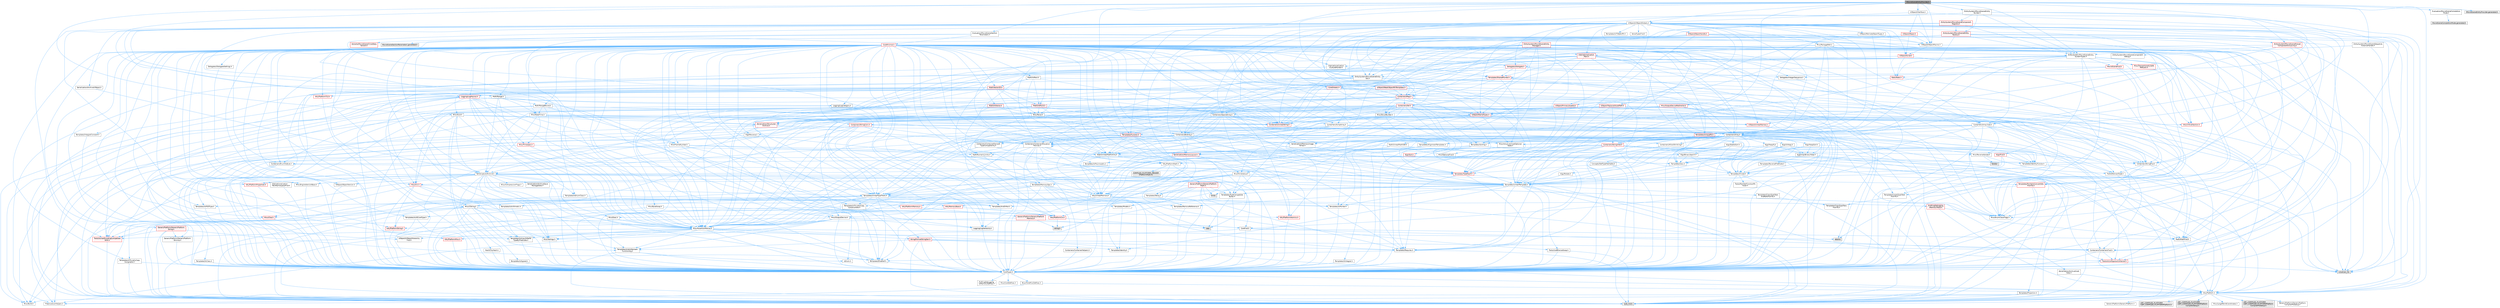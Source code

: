 digraph "IMovieSceneEntityProvider.h"
{
 // INTERACTIVE_SVG=YES
 // LATEX_PDF_SIZE
  bgcolor="transparent";
  edge [fontname=Helvetica,fontsize=10,labelfontname=Helvetica,labelfontsize=10];
  node [fontname=Helvetica,fontsize=10,shape=box,height=0.2,width=0.4];
  Node1 [id="Node000001",label="IMovieSceneEntityProvider.h",height=0.2,width=0.4,color="gray40", fillcolor="grey60", style="filled", fontcolor="black",tooltip=" "];
  Node1 -> Node2 [id="edge1_Node000001_Node000002",color="steelblue1",style="solid",tooltip=" "];
  Node2 [id="Node000002",label="Containers/Array.h",height=0.2,width=0.4,color="grey40", fillcolor="white", style="filled",URL="$df/dd0/Array_8h.html",tooltip=" "];
  Node2 -> Node3 [id="edge2_Node000002_Node000003",color="steelblue1",style="solid",tooltip=" "];
  Node3 [id="Node000003",label="CoreTypes.h",height=0.2,width=0.4,color="grey40", fillcolor="white", style="filled",URL="$dc/dec/CoreTypes_8h.html",tooltip=" "];
  Node3 -> Node4 [id="edge3_Node000003_Node000004",color="steelblue1",style="solid",tooltip=" "];
  Node4 [id="Node000004",label="HAL/Platform.h",height=0.2,width=0.4,color="grey40", fillcolor="white", style="filled",URL="$d9/dd0/Platform_8h.html",tooltip=" "];
  Node4 -> Node5 [id="edge4_Node000004_Node000005",color="steelblue1",style="solid",tooltip=" "];
  Node5 [id="Node000005",label="Misc/Build.h",height=0.2,width=0.4,color="grey40", fillcolor="white", style="filled",URL="$d3/dbb/Build_8h.html",tooltip=" "];
  Node4 -> Node6 [id="edge5_Node000004_Node000006",color="steelblue1",style="solid",tooltip=" "];
  Node6 [id="Node000006",label="Misc/LargeWorldCoordinates.h",height=0.2,width=0.4,color="grey40", fillcolor="white", style="filled",URL="$d2/dcb/LargeWorldCoordinates_8h.html",tooltip=" "];
  Node4 -> Node7 [id="edge6_Node000004_Node000007",color="steelblue1",style="solid",tooltip=" "];
  Node7 [id="Node000007",label="type_traits",height=0.2,width=0.4,color="grey60", fillcolor="#E0E0E0", style="filled",tooltip=" "];
  Node4 -> Node8 [id="edge7_Node000004_Node000008",color="steelblue1",style="solid",tooltip=" "];
  Node8 [id="Node000008",label="PreprocessorHelpers.h",height=0.2,width=0.4,color="grey40", fillcolor="white", style="filled",URL="$db/ddb/PreprocessorHelpers_8h.html",tooltip=" "];
  Node4 -> Node9 [id="edge8_Node000004_Node000009",color="steelblue1",style="solid",tooltip=" "];
  Node9 [id="Node000009",label="UBT_COMPILED_PLATFORM\l/UBT_COMPILED_PLATFORMPlatform\lCompilerPreSetup.h",height=0.2,width=0.4,color="grey60", fillcolor="#E0E0E0", style="filled",tooltip=" "];
  Node4 -> Node10 [id="edge9_Node000004_Node000010",color="steelblue1",style="solid",tooltip=" "];
  Node10 [id="Node000010",label="GenericPlatform/GenericPlatform\lCompilerPreSetup.h",height=0.2,width=0.4,color="grey40", fillcolor="white", style="filled",URL="$d9/dc8/GenericPlatformCompilerPreSetup_8h.html",tooltip=" "];
  Node4 -> Node11 [id="edge10_Node000004_Node000011",color="steelblue1",style="solid",tooltip=" "];
  Node11 [id="Node000011",label="GenericPlatform/GenericPlatform.h",height=0.2,width=0.4,color="grey40", fillcolor="white", style="filled",URL="$d6/d84/GenericPlatform_8h.html",tooltip=" "];
  Node4 -> Node12 [id="edge11_Node000004_Node000012",color="steelblue1",style="solid",tooltip=" "];
  Node12 [id="Node000012",label="UBT_COMPILED_PLATFORM\l/UBT_COMPILED_PLATFORMPlatform.h",height=0.2,width=0.4,color="grey60", fillcolor="#E0E0E0", style="filled",tooltip=" "];
  Node4 -> Node13 [id="edge12_Node000004_Node000013",color="steelblue1",style="solid",tooltip=" "];
  Node13 [id="Node000013",label="UBT_COMPILED_PLATFORM\l/UBT_COMPILED_PLATFORMPlatform\lCompilerSetup.h",height=0.2,width=0.4,color="grey60", fillcolor="#E0E0E0", style="filled",tooltip=" "];
  Node3 -> Node14 [id="edge13_Node000003_Node000014",color="steelblue1",style="solid",tooltip=" "];
  Node14 [id="Node000014",label="ProfilingDebugging\l/UMemoryDefines.h",height=0.2,width=0.4,color="grey40", fillcolor="white", style="filled",URL="$d2/da2/UMemoryDefines_8h.html",tooltip=" "];
  Node3 -> Node15 [id="edge14_Node000003_Node000015",color="steelblue1",style="solid",tooltip=" "];
  Node15 [id="Node000015",label="Misc/CoreMiscDefines.h",height=0.2,width=0.4,color="grey40", fillcolor="white", style="filled",URL="$da/d38/CoreMiscDefines_8h.html",tooltip=" "];
  Node15 -> Node4 [id="edge15_Node000015_Node000004",color="steelblue1",style="solid",tooltip=" "];
  Node15 -> Node8 [id="edge16_Node000015_Node000008",color="steelblue1",style="solid",tooltip=" "];
  Node3 -> Node16 [id="edge17_Node000003_Node000016",color="steelblue1",style="solid",tooltip=" "];
  Node16 [id="Node000016",label="Misc/CoreDefines.h",height=0.2,width=0.4,color="grey40", fillcolor="white", style="filled",URL="$d3/dd2/CoreDefines_8h.html",tooltip=" "];
  Node2 -> Node17 [id="edge18_Node000002_Node000017",color="steelblue1",style="solid",tooltip=" "];
  Node17 [id="Node000017",label="Misc/AssertionMacros.h",height=0.2,width=0.4,color="grey40", fillcolor="white", style="filled",URL="$d0/dfa/AssertionMacros_8h.html",tooltip=" "];
  Node17 -> Node3 [id="edge19_Node000017_Node000003",color="steelblue1",style="solid",tooltip=" "];
  Node17 -> Node4 [id="edge20_Node000017_Node000004",color="steelblue1",style="solid",tooltip=" "];
  Node17 -> Node18 [id="edge21_Node000017_Node000018",color="steelblue1",style="solid",tooltip=" "];
  Node18 [id="Node000018",label="HAL/PlatformMisc.h",height=0.2,width=0.4,color="red", fillcolor="#FFF0F0", style="filled",URL="$d0/df5/PlatformMisc_8h.html",tooltip=" "];
  Node18 -> Node3 [id="edge22_Node000018_Node000003",color="steelblue1",style="solid",tooltip=" "];
  Node17 -> Node8 [id="edge23_Node000017_Node000008",color="steelblue1",style="solid",tooltip=" "];
  Node17 -> Node54 [id="edge24_Node000017_Node000054",color="steelblue1",style="solid",tooltip=" "];
  Node54 [id="Node000054",label="Templates/EnableIf.h",height=0.2,width=0.4,color="grey40", fillcolor="white", style="filled",URL="$d7/d60/EnableIf_8h.html",tooltip=" "];
  Node54 -> Node3 [id="edge25_Node000054_Node000003",color="steelblue1",style="solid",tooltip=" "];
  Node17 -> Node55 [id="edge26_Node000017_Node000055",color="steelblue1",style="solid",tooltip=" "];
  Node55 [id="Node000055",label="Templates/IsArrayOrRefOf\lTypeByPredicate.h",height=0.2,width=0.4,color="grey40", fillcolor="white", style="filled",URL="$d6/da1/IsArrayOrRefOfTypeByPredicate_8h.html",tooltip=" "];
  Node55 -> Node3 [id="edge27_Node000055_Node000003",color="steelblue1",style="solid",tooltip=" "];
  Node17 -> Node56 [id="edge28_Node000017_Node000056",color="steelblue1",style="solid",tooltip=" "];
  Node56 [id="Node000056",label="Templates/IsValidVariadic\lFunctionArg.h",height=0.2,width=0.4,color="grey40", fillcolor="white", style="filled",URL="$d0/dc8/IsValidVariadicFunctionArg_8h.html",tooltip=" "];
  Node56 -> Node3 [id="edge29_Node000056_Node000003",color="steelblue1",style="solid",tooltip=" "];
  Node56 -> Node57 [id="edge30_Node000056_Node000057",color="steelblue1",style="solid",tooltip=" "];
  Node57 [id="Node000057",label="IsEnum.h",height=0.2,width=0.4,color="grey40", fillcolor="white", style="filled",URL="$d4/de5/IsEnum_8h.html",tooltip=" "];
  Node56 -> Node7 [id="edge31_Node000056_Node000007",color="steelblue1",style="solid",tooltip=" "];
  Node17 -> Node58 [id="edge32_Node000017_Node000058",color="steelblue1",style="solid",tooltip=" "];
  Node58 [id="Node000058",label="Traits/IsCharEncodingCompatible\lWith.h",height=0.2,width=0.4,color="red", fillcolor="#FFF0F0", style="filled",URL="$df/dd1/IsCharEncodingCompatibleWith_8h.html",tooltip=" "];
  Node58 -> Node7 [id="edge33_Node000058_Node000007",color="steelblue1",style="solid",tooltip=" "];
  Node17 -> Node60 [id="edge34_Node000017_Node000060",color="steelblue1",style="solid",tooltip=" "];
  Node60 [id="Node000060",label="Misc/VarArgs.h",height=0.2,width=0.4,color="grey40", fillcolor="white", style="filled",URL="$d5/d6f/VarArgs_8h.html",tooltip=" "];
  Node60 -> Node3 [id="edge35_Node000060_Node000003",color="steelblue1",style="solid",tooltip=" "];
  Node17 -> Node61 [id="edge36_Node000017_Node000061",color="steelblue1",style="solid",tooltip=" "];
  Node61 [id="Node000061",label="String/FormatStringSan.h",height=0.2,width=0.4,color="red", fillcolor="#FFF0F0", style="filled",URL="$d3/d8b/FormatStringSan_8h.html",tooltip=" "];
  Node61 -> Node7 [id="edge37_Node000061_Node000007",color="steelblue1",style="solid",tooltip=" "];
  Node61 -> Node3 [id="edge38_Node000061_Node000003",color="steelblue1",style="solid",tooltip=" "];
  Node61 -> Node62 [id="edge39_Node000061_Node000062",color="steelblue1",style="solid",tooltip=" "];
  Node62 [id="Node000062",label="Templates/Requires.h",height=0.2,width=0.4,color="grey40", fillcolor="white", style="filled",URL="$dc/d96/Requires_8h.html",tooltip=" "];
  Node62 -> Node54 [id="edge40_Node000062_Node000054",color="steelblue1",style="solid",tooltip=" "];
  Node62 -> Node7 [id="edge41_Node000062_Node000007",color="steelblue1",style="solid",tooltip=" "];
  Node61 -> Node63 [id="edge42_Node000061_Node000063",color="steelblue1",style="solid",tooltip=" "];
  Node63 [id="Node000063",label="Templates/Identity.h",height=0.2,width=0.4,color="grey40", fillcolor="white", style="filled",URL="$d0/dd5/Identity_8h.html",tooltip=" "];
  Node61 -> Node56 [id="edge43_Node000061_Node000056",color="steelblue1",style="solid",tooltip=" "];
  Node61 -> Node26 [id="edge44_Node000061_Node000026",color="steelblue1",style="solid",tooltip=" "];
  Node26 [id="Node000026",label="Containers/ContainersFwd.h",height=0.2,width=0.4,color="grey40", fillcolor="white", style="filled",URL="$d4/d0a/ContainersFwd_8h.html",tooltip=" "];
  Node26 -> Node4 [id="edge45_Node000026_Node000004",color="steelblue1",style="solid",tooltip=" "];
  Node26 -> Node3 [id="edge46_Node000026_Node000003",color="steelblue1",style="solid",tooltip=" "];
  Node26 -> Node23 [id="edge47_Node000026_Node000023",color="steelblue1",style="solid",tooltip=" "];
  Node23 [id="Node000023",label="Traits/IsContiguousContainer.h",height=0.2,width=0.4,color="red", fillcolor="#FFF0F0", style="filled",URL="$d5/d3c/IsContiguousContainer_8h.html",tooltip=" "];
  Node23 -> Node3 [id="edge48_Node000023_Node000003",color="steelblue1",style="solid",tooltip=" "];
  Node23 -> Node22 [id="edge49_Node000023_Node000022",color="steelblue1",style="solid",tooltip=" "];
  Node22 [id="Node000022",label="initializer_list",height=0.2,width=0.4,color="grey60", fillcolor="#E0E0E0", style="filled",tooltip=" "];
  Node17 -> Node67 [id="edge50_Node000017_Node000067",color="steelblue1",style="solid",tooltip=" "];
  Node67 [id="Node000067",label="atomic",height=0.2,width=0.4,color="grey60", fillcolor="#E0E0E0", style="filled",tooltip=" "];
  Node2 -> Node68 [id="edge51_Node000002_Node000068",color="steelblue1",style="solid",tooltip=" "];
  Node68 [id="Node000068",label="Misc/IntrusiveUnsetOptional\lState.h",height=0.2,width=0.4,color="grey40", fillcolor="white", style="filled",URL="$d2/d0a/IntrusiveUnsetOptionalState_8h.html",tooltip=" "];
  Node68 -> Node69 [id="edge52_Node000068_Node000069",color="steelblue1",style="solid",tooltip=" "];
  Node69 [id="Node000069",label="Misc/OptionalFwd.h",height=0.2,width=0.4,color="grey40", fillcolor="white", style="filled",URL="$dc/d50/OptionalFwd_8h.html",tooltip=" "];
  Node2 -> Node70 [id="edge53_Node000002_Node000070",color="steelblue1",style="solid",tooltip=" "];
  Node70 [id="Node000070",label="Misc/ReverseIterate.h",height=0.2,width=0.4,color="grey40", fillcolor="white", style="filled",URL="$db/de3/ReverseIterate_8h.html",tooltip=" "];
  Node70 -> Node4 [id="edge54_Node000070_Node000004",color="steelblue1",style="solid",tooltip=" "];
  Node70 -> Node71 [id="edge55_Node000070_Node000071",color="steelblue1",style="solid",tooltip=" "];
  Node71 [id="Node000071",label="iterator",height=0.2,width=0.4,color="grey60", fillcolor="#E0E0E0", style="filled",tooltip=" "];
  Node2 -> Node72 [id="edge56_Node000002_Node000072",color="steelblue1",style="solid",tooltip=" "];
  Node72 [id="Node000072",label="HAL/UnrealMemory.h",height=0.2,width=0.4,color="grey40", fillcolor="white", style="filled",URL="$d9/d96/UnrealMemory_8h.html",tooltip=" "];
  Node72 -> Node3 [id="edge57_Node000072_Node000003",color="steelblue1",style="solid",tooltip=" "];
  Node72 -> Node73 [id="edge58_Node000072_Node000073",color="steelblue1",style="solid",tooltip=" "];
  Node73 [id="Node000073",label="GenericPlatform/GenericPlatform\lMemory.h",height=0.2,width=0.4,color="red", fillcolor="#FFF0F0", style="filled",URL="$dd/d22/GenericPlatformMemory_8h.html",tooltip=" "];
  Node73 -> Node25 [id="edge59_Node000073_Node000025",color="steelblue1",style="solid",tooltip=" "];
  Node25 [id="Node000025",label="CoreFwd.h",height=0.2,width=0.4,color="grey40", fillcolor="white", style="filled",URL="$d1/d1e/CoreFwd_8h.html",tooltip=" "];
  Node25 -> Node3 [id="edge60_Node000025_Node000003",color="steelblue1",style="solid",tooltip=" "];
  Node25 -> Node26 [id="edge61_Node000025_Node000026",color="steelblue1",style="solid",tooltip=" "];
  Node25 -> Node27 [id="edge62_Node000025_Node000027",color="steelblue1",style="solid",tooltip=" "];
  Node27 [id="Node000027",label="Math/MathFwd.h",height=0.2,width=0.4,color="grey40", fillcolor="white", style="filled",URL="$d2/d10/MathFwd_8h.html",tooltip=" "];
  Node27 -> Node4 [id="edge63_Node000027_Node000004",color="steelblue1",style="solid",tooltip=" "];
  Node25 -> Node28 [id="edge64_Node000025_Node000028",color="steelblue1",style="solid",tooltip=" "];
  Node28 [id="Node000028",label="UObject/UObjectHierarchy\lFwd.h",height=0.2,width=0.4,color="grey40", fillcolor="white", style="filled",URL="$d3/d13/UObjectHierarchyFwd_8h.html",tooltip=" "];
  Node73 -> Node3 [id="edge65_Node000073_Node000003",color="steelblue1",style="solid",tooltip=" "];
  Node73 -> Node74 [id="edge66_Node000073_Node000074",color="steelblue1",style="solid",tooltip=" "];
  Node74 [id="Node000074",label="HAL/PlatformString.h",height=0.2,width=0.4,color="red", fillcolor="#FFF0F0", style="filled",URL="$db/db5/PlatformString_8h.html",tooltip=" "];
  Node74 -> Node3 [id="edge67_Node000074_Node000003",color="steelblue1",style="solid",tooltip=" "];
  Node73 -> Node39 [id="edge68_Node000073_Node000039",color="steelblue1",style="solid",tooltip=" "];
  Node39 [id="Node000039",label="string.h",height=0.2,width=0.4,color="grey60", fillcolor="#E0E0E0", style="filled",tooltip=" "];
  Node72 -> Node76 [id="edge69_Node000072_Node000076",color="steelblue1",style="solid",tooltip=" "];
  Node76 [id="Node000076",label="HAL/MemoryBase.h",height=0.2,width=0.4,color="red", fillcolor="#FFF0F0", style="filled",URL="$d6/d9f/MemoryBase_8h.html",tooltip=" "];
  Node76 -> Node3 [id="edge70_Node000076_Node000003",color="steelblue1",style="solid",tooltip=" "];
  Node76 -> Node47 [id="edge71_Node000076_Node000047",color="steelblue1",style="solid",tooltip=" "];
  Node47 [id="Node000047",label="HAL/PlatformAtomics.h",height=0.2,width=0.4,color="red", fillcolor="#FFF0F0", style="filled",URL="$d3/d36/PlatformAtomics_8h.html",tooltip=" "];
  Node47 -> Node3 [id="edge72_Node000047_Node000003",color="steelblue1",style="solid",tooltip=" "];
  Node76 -> Node30 [id="edge73_Node000076_Node000030",color="steelblue1",style="solid",tooltip=" "];
  Node30 [id="Node000030",label="HAL/PlatformCrt.h",height=0.2,width=0.4,color="red", fillcolor="#FFF0F0", style="filled",URL="$d8/d75/PlatformCrt_8h.html",tooltip=" "];
  Node30 -> Node31 [id="edge74_Node000030_Node000031",color="steelblue1",style="solid",tooltip=" "];
  Node31 [id="Node000031",label="new",height=0.2,width=0.4,color="grey60", fillcolor="#E0E0E0", style="filled",tooltip=" "];
  Node30 -> Node39 [id="edge75_Node000030_Node000039",color="steelblue1",style="solid",tooltip=" "];
  Node76 -> Node77 [id="edge76_Node000076_Node000077",color="steelblue1",style="solid",tooltip=" "];
  Node77 [id="Node000077",label="Misc/Exec.h",height=0.2,width=0.4,color="grey40", fillcolor="white", style="filled",URL="$de/ddb/Exec_8h.html",tooltip=" "];
  Node77 -> Node3 [id="edge77_Node000077_Node000003",color="steelblue1",style="solid",tooltip=" "];
  Node77 -> Node17 [id="edge78_Node000077_Node000017",color="steelblue1",style="solid",tooltip=" "];
  Node76 -> Node78 [id="edge79_Node000076_Node000078",color="steelblue1",style="solid",tooltip=" "];
  Node78 [id="Node000078",label="Misc/OutputDevice.h",height=0.2,width=0.4,color="grey40", fillcolor="white", style="filled",URL="$d7/d32/OutputDevice_8h.html",tooltip=" "];
  Node78 -> Node25 [id="edge80_Node000078_Node000025",color="steelblue1",style="solid",tooltip=" "];
  Node78 -> Node3 [id="edge81_Node000078_Node000003",color="steelblue1",style="solid",tooltip=" "];
  Node78 -> Node79 [id="edge82_Node000078_Node000079",color="steelblue1",style="solid",tooltip=" "];
  Node79 [id="Node000079",label="Logging/LogVerbosity.h",height=0.2,width=0.4,color="grey40", fillcolor="white", style="filled",URL="$d2/d8f/LogVerbosity_8h.html",tooltip=" "];
  Node79 -> Node3 [id="edge83_Node000079_Node000003",color="steelblue1",style="solid",tooltip=" "];
  Node78 -> Node60 [id="edge84_Node000078_Node000060",color="steelblue1",style="solid",tooltip=" "];
  Node78 -> Node55 [id="edge85_Node000078_Node000055",color="steelblue1",style="solid",tooltip=" "];
  Node78 -> Node56 [id="edge86_Node000078_Node000056",color="steelblue1",style="solid",tooltip=" "];
  Node78 -> Node58 [id="edge87_Node000078_Node000058",color="steelblue1",style="solid",tooltip=" "];
  Node72 -> Node89 [id="edge88_Node000072_Node000089",color="steelblue1",style="solid",tooltip=" "];
  Node89 [id="Node000089",label="HAL/PlatformMemory.h",height=0.2,width=0.4,color="red", fillcolor="#FFF0F0", style="filled",URL="$de/d68/PlatformMemory_8h.html",tooltip=" "];
  Node89 -> Node3 [id="edge89_Node000089_Node000003",color="steelblue1",style="solid",tooltip=" "];
  Node89 -> Node73 [id="edge90_Node000089_Node000073",color="steelblue1",style="solid",tooltip=" "];
  Node72 -> Node91 [id="edge91_Node000072_Node000091",color="steelblue1",style="solid",tooltip=" "];
  Node91 [id="Node000091",label="ProfilingDebugging\l/MemoryTrace.h",height=0.2,width=0.4,color="red", fillcolor="#FFF0F0", style="filled",URL="$da/dd7/MemoryTrace_8h.html",tooltip=" "];
  Node91 -> Node4 [id="edge92_Node000091_Node000004",color="steelblue1",style="solid",tooltip=" "];
  Node91 -> Node42 [id="edge93_Node000091_Node000042",color="steelblue1",style="solid",tooltip=" "];
  Node42 [id="Node000042",label="Misc/EnumClassFlags.h",height=0.2,width=0.4,color="grey40", fillcolor="white", style="filled",URL="$d8/de7/EnumClassFlags_8h.html",tooltip=" "];
  Node72 -> Node92 [id="edge94_Node000072_Node000092",color="steelblue1",style="solid",tooltip=" "];
  Node92 [id="Node000092",label="Templates/IsPointer.h",height=0.2,width=0.4,color="grey40", fillcolor="white", style="filled",URL="$d7/d05/IsPointer_8h.html",tooltip=" "];
  Node92 -> Node3 [id="edge95_Node000092_Node000003",color="steelblue1",style="solid",tooltip=" "];
  Node2 -> Node93 [id="edge96_Node000002_Node000093",color="steelblue1",style="solid",tooltip=" "];
  Node93 [id="Node000093",label="Templates/UnrealTypeTraits.h",height=0.2,width=0.4,color="grey40", fillcolor="white", style="filled",URL="$d2/d2d/UnrealTypeTraits_8h.html",tooltip=" "];
  Node93 -> Node3 [id="edge97_Node000093_Node000003",color="steelblue1",style="solid",tooltip=" "];
  Node93 -> Node92 [id="edge98_Node000093_Node000092",color="steelblue1",style="solid",tooltip=" "];
  Node93 -> Node17 [id="edge99_Node000093_Node000017",color="steelblue1",style="solid",tooltip=" "];
  Node93 -> Node85 [id="edge100_Node000093_Node000085",color="steelblue1",style="solid",tooltip=" "];
  Node85 [id="Node000085",label="Templates/AndOrNot.h",height=0.2,width=0.4,color="grey40", fillcolor="white", style="filled",URL="$db/d0a/AndOrNot_8h.html",tooltip=" "];
  Node85 -> Node3 [id="edge101_Node000085_Node000003",color="steelblue1",style="solid",tooltip=" "];
  Node93 -> Node54 [id="edge102_Node000093_Node000054",color="steelblue1",style="solid",tooltip=" "];
  Node93 -> Node94 [id="edge103_Node000093_Node000094",color="steelblue1",style="solid",tooltip=" "];
  Node94 [id="Node000094",label="Templates/IsArithmetic.h",height=0.2,width=0.4,color="grey40", fillcolor="white", style="filled",URL="$d2/d5d/IsArithmetic_8h.html",tooltip=" "];
  Node94 -> Node3 [id="edge104_Node000094_Node000003",color="steelblue1",style="solid",tooltip=" "];
  Node93 -> Node57 [id="edge105_Node000093_Node000057",color="steelblue1",style="solid",tooltip=" "];
  Node93 -> Node95 [id="edge106_Node000093_Node000095",color="steelblue1",style="solid",tooltip=" "];
  Node95 [id="Node000095",label="Templates/Models.h",height=0.2,width=0.4,color="grey40", fillcolor="white", style="filled",URL="$d3/d0c/Models_8h.html",tooltip=" "];
  Node95 -> Node63 [id="edge107_Node000095_Node000063",color="steelblue1",style="solid",tooltip=" "];
  Node93 -> Node96 [id="edge108_Node000093_Node000096",color="steelblue1",style="solid",tooltip=" "];
  Node96 [id="Node000096",label="Templates/IsPODType.h",height=0.2,width=0.4,color="grey40", fillcolor="white", style="filled",URL="$d7/db1/IsPODType_8h.html",tooltip=" "];
  Node96 -> Node3 [id="edge109_Node000096_Node000003",color="steelblue1",style="solid",tooltip=" "];
  Node93 -> Node97 [id="edge110_Node000093_Node000097",color="steelblue1",style="solid",tooltip=" "];
  Node97 [id="Node000097",label="Templates/IsUECoreType.h",height=0.2,width=0.4,color="grey40", fillcolor="white", style="filled",URL="$d1/db8/IsUECoreType_8h.html",tooltip=" "];
  Node97 -> Node3 [id="edge111_Node000097_Node000003",color="steelblue1",style="solid",tooltip=" "];
  Node97 -> Node7 [id="edge112_Node000097_Node000007",color="steelblue1",style="solid",tooltip=" "];
  Node93 -> Node86 [id="edge113_Node000093_Node000086",color="steelblue1",style="solid",tooltip=" "];
  Node86 [id="Node000086",label="Templates/IsTriviallyCopy\lConstructible.h",height=0.2,width=0.4,color="grey40", fillcolor="white", style="filled",URL="$d3/d78/IsTriviallyCopyConstructible_8h.html",tooltip=" "];
  Node86 -> Node3 [id="edge114_Node000086_Node000003",color="steelblue1",style="solid",tooltip=" "];
  Node86 -> Node7 [id="edge115_Node000086_Node000007",color="steelblue1",style="solid",tooltip=" "];
  Node2 -> Node98 [id="edge116_Node000002_Node000098",color="steelblue1",style="solid",tooltip=" "];
  Node98 [id="Node000098",label="Templates/UnrealTemplate.h",height=0.2,width=0.4,color="grey40", fillcolor="white", style="filled",URL="$d4/d24/UnrealTemplate_8h.html",tooltip=" "];
  Node98 -> Node3 [id="edge117_Node000098_Node000003",color="steelblue1",style="solid",tooltip=" "];
  Node98 -> Node92 [id="edge118_Node000098_Node000092",color="steelblue1",style="solid",tooltip=" "];
  Node98 -> Node72 [id="edge119_Node000098_Node000072",color="steelblue1",style="solid",tooltip=" "];
  Node98 -> Node99 [id="edge120_Node000098_Node000099",color="steelblue1",style="solid",tooltip=" "];
  Node99 [id="Node000099",label="Templates/CopyQualifiers\lAndRefsFromTo.h",height=0.2,width=0.4,color="grey40", fillcolor="white", style="filled",URL="$d3/db3/CopyQualifiersAndRefsFromTo_8h.html",tooltip=" "];
  Node99 -> Node100 [id="edge121_Node000099_Node000100",color="steelblue1",style="solid",tooltip=" "];
  Node100 [id="Node000100",label="Templates/CopyQualifiers\lFromTo.h",height=0.2,width=0.4,color="grey40", fillcolor="white", style="filled",URL="$d5/db4/CopyQualifiersFromTo_8h.html",tooltip=" "];
  Node98 -> Node93 [id="edge122_Node000098_Node000093",color="steelblue1",style="solid",tooltip=" "];
  Node98 -> Node101 [id="edge123_Node000098_Node000101",color="steelblue1",style="solid",tooltip=" "];
  Node101 [id="Node000101",label="Templates/RemoveReference.h",height=0.2,width=0.4,color="grey40", fillcolor="white", style="filled",URL="$da/dbe/RemoveReference_8h.html",tooltip=" "];
  Node101 -> Node3 [id="edge124_Node000101_Node000003",color="steelblue1",style="solid",tooltip=" "];
  Node98 -> Node62 [id="edge125_Node000098_Node000062",color="steelblue1",style="solid",tooltip=" "];
  Node98 -> Node102 [id="edge126_Node000098_Node000102",color="steelblue1",style="solid",tooltip=" "];
  Node102 [id="Node000102",label="Templates/TypeCompatible\lBytes.h",height=0.2,width=0.4,color="grey40", fillcolor="white", style="filled",URL="$df/d0a/TypeCompatibleBytes_8h.html",tooltip=" "];
  Node102 -> Node3 [id="edge127_Node000102_Node000003",color="steelblue1",style="solid",tooltip=" "];
  Node102 -> Node39 [id="edge128_Node000102_Node000039",color="steelblue1",style="solid",tooltip=" "];
  Node102 -> Node31 [id="edge129_Node000102_Node000031",color="steelblue1",style="solid",tooltip=" "];
  Node102 -> Node7 [id="edge130_Node000102_Node000007",color="steelblue1",style="solid",tooltip=" "];
  Node98 -> Node63 [id="edge131_Node000098_Node000063",color="steelblue1",style="solid",tooltip=" "];
  Node98 -> Node23 [id="edge132_Node000098_Node000023",color="steelblue1",style="solid",tooltip=" "];
  Node98 -> Node103 [id="edge133_Node000098_Node000103",color="steelblue1",style="solid",tooltip=" "];
  Node103 [id="Node000103",label="Traits/UseBitwiseSwap.h",height=0.2,width=0.4,color="grey40", fillcolor="white", style="filled",URL="$db/df3/UseBitwiseSwap_8h.html",tooltip=" "];
  Node103 -> Node3 [id="edge134_Node000103_Node000003",color="steelblue1",style="solid",tooltip=" "];
  Node103 -> Node7 [id="edge135_Node000103_Node000007",color="steelblue1",style="solid",tooltip=" "];
  Node98 -> Node7 [id="edge136_Node000098_Node000007",color="steelblue1",style="solid",tooltip=" "];
  Node2 -> Node104 [id="edge137_Node000002_Node000104",color="steelblue1",style="solid",tooltip=" "];
  Node104 [id="Node000104",label="Containers/AllowShrinking.h",height=0.2,width=0.4,color="grey40", fillcolor="white", style="filled",URL="$d7/d1a/AllowShrinking_8h.html",tooltip=" "];
  Node104 -> Node3 [id="edge138_Node000104_Node000003",color="steelblue1",style="solid",tooltip=" "];
  Node2 -> Node105 [id="edge139_Node000002_Node000105",color="steelblue1",style="solid",tooltip=" "];
  Node105 [id="Node000105",label="Containers/ContainerAllocation\lPolicies.h",height=0.2,width=0.4,color="grey40", fillcolor="white", style="filled",URL="$d7/dff/ContainerAllocationPolicies_8h.html",tooltip=" "];
  Node105 -> Node3 [id="edge140_Node000105_Node000003",color="steelblue1",style="solid",tooltip=" "];
  Node105 -> Node106 [id="edge141_Node000105_Node000106",color="steelblue1",style="solid",tooltip=" "];
  Node106 [id="Node000106",label="Containers/ContainerHelpers.h",height=0.2,width=0.4,color="grey40", fillcolor="white", style="filled",URL="$d7/d33/ContainerHelpers_8h.html",tooltip=" "];
  Node106 -> Node3 [id="edge142_Node000106_Node000003",color="steelblue1",style="solid",tooltip=" "];
  Node105 -> Node105 [id="edge143_Node000105_Node000105",color="steelblue1",style="solid",tooltip=" "];
  Node105 -> Node107 [id="edge144_Node000105_Node000107",color="steelblue1",style="solid",tooltip=" "];
  Node107 [id="Node000107",label="HAL/PlatformMath.h",height=0.2,width=0.4,color="grey40", fillcolor="white", style="filled",URL="$dc/d53/PlatformMath_8h.html",tooltip=" "];
  Node107 -> Node3 [id="edge145_Node000107_Node000003",color="steelblue1",style="solid",tooltip=" "];
  Node107 -> Node108 [id="edge146_Node000107_Node000108",color="steelblue1",style="solid",tooltip=" "];
  Node108 [id="Node000108",label="GenericPlatform/GenericPlatform\lMath.h",height=0.2,width=0.4,color="red", fillcolor="#FFF0F0", style="filled",URL="$d5/d79/GenericPlatformMath_8h.html",tooltip=" "];
  Node108 -> Node3 [id="edge147_Node000108_Node000003",color="steelblue1",style="solid",tooltip=" "];
  Node108 -> Node26 [id="edge148_Node000108_Node000026",color="steelblue1",style="solid",tooltip=" "];
  Node108 -> Node30 [id="edge149_Node000108_Node000030",color="steelblue1",style="solid",tooltip=" "];
  Node108 -> Node85 [id="edge150_Node000108_Node000085",color="steelblue1",style="solid",tooltip=" "];
  Node108 -> Node109 [id="edge151_Node000108_Node000109",color="steelblue1",style="solid",tooltip=" "];
  Node109 [id="Node000109",label="Templates/Decay.h",height=0.2,width=0.4,color="grey40", fillcolor="white", style="filled",URL="$dd/d0f/Decay_8h.html",tooltip=" "];
  Node109 -> Node3 [id="edge152_Node000109_Node000003",color="steelblue1",style="solid",tooltip=" "];
  Node109 -> Node101 [id="edge153_Node000109_Node000101",color="steelblue1",style="solid",tooltip=" "];
  Node109 -> Node7 [id="edge154_Node000109_Node000007",color="steelblue1",style="solid",tooltip=" "];
  Node108 -> Node93 [id="edge155_Node000108_Node000093",color="steelblue1",style="solid",tooltip=" "];
  Node108 -> Node62 [id="edge156_Node000108_Node000062",color="steelblue1",style="solid",tooltip=" "];
  Node108 -> Node102 [id="edge157_Node000108_Node000102",color="steelblue1",style="solid",tooltip=" "];
  Node108 -> Node113 [id="edge158_Node000108_Node000113",color="steelblue1",style="solid",tooltip=" "];
  Node113 [id="Node000113",label="limits",height=0.2,width=0.4,color="grey60", fillcolor="#E0E0E0", style="filled",tooltip=" "];
  Node108 -> Node7 [id="edge159_Node000108_Node000007",color="steelblue1",style="solid",tooltip=" "];
  Node107 -> Node114 [id="edge160_Node000107_Node000114",color="steelblue1",style="solid",tooltip=" "];
  Node114 [id="Node000114",label="COMPILED_PLATFORM_HEADER\l(PlatformMath.h)",height=0.2,width=0.4,color="grey60", fillcolor="#E0E0E0", style="filled",tooltip=" "];
  Node105 -> Node72 [id="edge161_Node000105_Node000072",color="steelblue1",style="solid",tooltip=" "];
  Node105 -> Node40 [id="edge162_Node000105_Node000040",color="steelblue1",style="solid",tooltip=" "];
  Node40 [id="Node000040",label="Math/NumericLimits.h",height=0.2,width=0.4,color="grey40", fillcolor="white", style="filled",URL="$df/d1b/NumericLimits_8h.html",tooltip=" "];
  Node40 -> Node3 [id="edge163_Node000040_Node000003",color="steelblue1",style="solid",tooltip=" "];
  Node105 -> Node17 [id="edge164_Node000105_Node000017",color="steelblue1",style="solid",tooltip=" "];
  Node105 -> Node115 [id="edge165_Node000105_Node000115",color="steelblue1",style="solid",tooltip=" "];
  Node115 [id="Node000115",label="Templates/IsPolymorphic.h",height=0.2,width=0.4,color="grey40", fillcolor="white", style="filled",URL="$dc/d20/IsPolymorphic_8h.html",tooltip=" "];
  Node105 -> Node116 [id="edge166_Node000105_Node000116",color="steelblue1",style="solid",tooltip=" "];
  Node116 [id="Node000116",label="Templates/MemoryOps.h",height=0.2,width=0.4,color="grey40", fillcolor="white", style="filled",URL="$db/dea/MemoryOps_8h.html",tooltip=" "];
  Node116 -> Node3 [id="edge167_Node000116_Node000003",color="steelblue1",style="solid",tooltip=" "];
  Node116 -> Node72 [id="edge168_Node000116_Node000072",color="steelblue1",style="solid",tooltip=" "];
  Node116 -> Node87 [id="edge169_Node000116_Node000087",color="steelblue1",style="solid",tooltip=" "];
  Node87 [id="Node000087",label="Templates/IsTriviallyCopy\lAssignable.h",height=0.2,width=0.4,color="grey40", fillcolor="white", style="filled",URL="$d2/df2/IsTriviallyCopyAssignable_8h.html",tooltip=" "];
  Node87 -> Node3 [id="edge170_Node000087_Node000003",color="steelblue1",style="solid",tooltip=" "];
  Node87 -> Node7 [id="edge171_Node000087_Node000007",color="steelblue1",style="solid",tooltip=" "];
  Node116 -> Node86 [id="edge172_Node000116_Node000086",color="steelblue1",style="solid",tooltip=" "];
  Node116 -> Node62 [id="edge173_Node000116_Node000062",color="steelblue1",style="solid",tooltip=" "];
  Node116 -> Node93 [id="edge174_Node000116_Node000093",color="steelblue1",style="solid",tooltip=" "];
  Node116 -> Node103 [id="edge175_Node000116_Node000103",color="steelblue1",style="solid",tooltip=" "];
  Node116 -> Node31 [id="edge176_Node000116_Node000031",color="steelblue1",style="solid",tooltip=" "];
  Node116 -> Node7 [id="edge177_Node000116_Node000007",color="steelblue1",style="solid",tooltip=" "];
  Node105 -> Node102 [id="edge178_Node000105_Node000102",color="steelblue1",style="solid",tooltip=" "];
  Node105 -> Node7 [id="edge179_Node000105_Node000007",color="steelblue1",style="solid",tooltip=" "];
  Node2 -> Node117 [id="edge180_Node000002_Node000117",color="steelblue1",style="solid",tooltip=" "];
  Node117 [id="Node000117",label="Containers/ContainerElement\lTypeCompatibility.h",height=0.2,width=0.4,color="grey40", fillcolor="white", style="filled",URL="$df/ddf/ContainerElementTypeCompatibility_8h.html",tooltip=" "];
  Node117 -> Node3 [id="edge181_Node000117_Node000003",color="steelblue1",style="solid",tooltip=" "];
  Node117 -> Node93 [id="edge182_Node000117_Node000093",color="steelblue1",style="solid",tooltip=" "];
  Node2 -> Node118 [id="edge183_Node000002_Node000118",color="steelblue1",style="solid",tooltip=" "];
  Node118 [id="Node000118",label="Serialization/Archive.h",height=0.2,width=0.4,color="grey40", fillcolor="white", style="filled",URL="$d7/d3b/Archive_8h.html",tooltip=" "];
  Node118 -> Node25 [id="edge184_Node000118_Node000025",color="steelblue1",style="solid",tooltip=" "];
  Node118 -> Node3 [id="edge185_Node000118_Node000003",color="steelblue1",style="solid",tooltip=" "];
  Node118 -> Node119 [id="edge186_Node000118_Node000119",color="steelblue1",style="solid",tooltip=" "];
  Node119 [id="Node000119",label="HAL/PlatformProperties.h",height=0.2,width=0.4,color="red", fillcolor="#FFF0F0", style="filled",URL="$d9/db0/PlatformProperties_8h.html",tooltip=" "];
  Node119 -> Node3 [id="edge187_Node000119_Node000003",color="steelblue1",style="solid",tooltip=" "];
  Node118 -> Node122 [id="edge188_Node000118_Node000122",color="steelblue1",style="solid",tooltip=" "];
  Node122 [id="Node000122",label="Internationalization\l/TextNamespaceFwd.h",height=0.2,width=0.4,color="grey40", fillcolor="white", style="filled",URL="$d8/d97/TextNamespaceFwd_8h.html",tooltip=" "];
  Node122 -> Node3 [id="edge189_Node000122_Node000003",color="steelblue1",style="solid",tooltip=" "];
  Node118 -> Node27 [id="edge190_Node000118_Node000027",color="steelblue1",style="solid",tooltip=" "];
  Node118 -> Node17 [id="edge191_Node000118_Node000017",color="steelblue1",style="solid",tooltip=" "];
  Node118 -> Node5 [id="edge192_Node000118_Node000005",color="steelblue1",style="solid",tooltip=" "];
  Node118 -> Node41 [id="edge193_Node000118_Node000041",color="steelblue1",style="solid",tooltip=" "];
  Node41 [id="Node000041",label="Misc/CompressionFlags.h",height=0.2,width=0.4,color="grey40", fillcolor="white", style="filled",URL="$d9/d76/CompressionFlags_8h.html",tooltip=" "];
  Node118 -> Node123 [id="edge194_Node000118_Node000123",color="steelblue1",style="solid",tooltip=" "];
  Node123 [id="Node000123",label="Misc/EngineVersionBase.h",height=0.2,width=0.4,color="grey40", fillcolor="white", style="filled",URL="$d5/d2b/EngineVersionBase_8h.html",tooltip=" "];
  Node123 -> Node3 [id="edge195_Node000123_Node000003",color="steelblue1",style="solid",tooltip=" "];
  Node118 -> Node60 [id="edge196_Node000118_Node000060",color="steelblue1",style="solid",tooltip=" "];
  Node118 -> Node124 [id="edge197_Node000118_Node000124",color="steelblue1",style="solid",tooltip=" "];
  Node124 [id="Node000124",label="Serialization/ArchiveCook\lData.h",height=0.2,width=0.4,color="grey40", fillcolor="white", style="filled",URL="$dc/db6/ArchiveCookData_8h.html",tooltip=" "];
  Node124 -> Node4 [id="edge198_Node000124_Node000004",color="steelblue1",style="solid",tooltip=" "];
  Node118 -> Node125 [id="edge199_Node000118_Node000125",color="steelblue1",style="solid",tooltip=" "];
  Node125 [id="Node000125",label="Serialization/ArchiveSave\lPackageData.h",height=0.2,width=0.4,color="grey40", fillcolor="white", style="filled",URL="$d1/d37/ArchiveSavePackageData_8h.html",tooltip=" "];
  Node118 -> Node54 [id="edge200_Node000118_Node000054",color="steelblue1",style="solid",tooltip=" "];
  Node118 -> Node55 [id="edge201_Node000118_Node000055",color="steelblue1",style="solid",tooltip=" "];
  Node118 -> Node126 [id="edge202_Node000118_Node000126",color="steelblue1",style="solid",tooltip=" "];
  Node126 [id="Node000126",label="Templates/IsEnumClass.h",height=0.2,width=0.4,color="grey40", fillcolor="white", style="filled",URL="$d7/d15/IsEnumClass_8h.html",tooltip=" "];
  Node126 -> Node3 [id="edge203_Node000126_Node000003",color="steelblue1",style="solid",tooltip=" "];
  Node126 -> Node85 [id="edge204_Node000126_Node000085",color="steelblue1",style="solid",tooltip=" "];
  Node118 -> Node112 [id="edge205_Node000118_Node000112",color="steelblue1",style="solid",tooltip=" "];
  Node112 [id="Node000112",label="Templates/IsSigned.h",height=0.2,width=0.4,color="grey40", fillcolor="white", style="filled",URL="$d8/dd8/IsSigned_8h.html",tooltip=" "];
  Node112 -> Node3 [id="edge206_Node000112_Node000003",color="steelblue1",style="solid",tooltip=" "];
  Node118 -> Node56 [id="edge207_Node000118_Node000056",color="steelblue1",style="solid",tooltip=" "];
  Node118 -> Node98 [id="edge208_Node000118_Node000098",color="steelblue1",style="solid",tooltip=" "];
  Node118 -> Node58 [id="edge209_Node000118_Node000058",color="steelblue1",style="solid",tooltip=" "];
  Node118 -> Node127 [id="edge210_Node000118_Node000127",color="steelblue1",style="solid",tooltip=" "];
  Node127 [id="Node000127",label="UObject/ObjectVersion.h",height=0.2,width=0.4,color="grey40", fillcolor="white", style="filled",URL="$da/d63/ObjectVersion_8h.html",tooltip=" "];
  Node127 -> Node3 [id="edge211_Node000127_Node000003",color="steelblue1",style="solid",tooltip=" "];
  Node2 -> Node128 [id="edge212_Node000002_Node000128",color="steelblue1",style="solid",tooltip=" "];
  Node128 [id="Node000128",label="Serialization/MemoryImage\lWriter.h",height=0.2,width=0.4,color="grey40", fillcolor="white", style="filled",URL="$d0/d08/MemoryImageWriter_8h.html",tooltip=" "];
  Node128 -> Node3 [id="edge213_Node000128_Node000003",color="steelblue1",style="solid",tooltip=" "];
  Node128 -> Node129 [id="edge214_Node000128_Node000129",color="steelblue1",style="solid",tooltip=" "];
  Node129 [id="Node000129",label="Serialization/MemoryLayout.h",height=0.2,width=0.4,color="red", fillcolor="#FFF0F0", style="filled",URL="$d7/d66/MemoryLayout_8h.html",tooltip=" "];
  Node129 -> Node132 [id="edge215_Node000129_Node000132",color="steelblue1",style="solid",tooltip=" "];
  Node132 [id="Node000132",label="Containers/EnumAsByte.h",height=0.2,width=0.4,color="grey40", fillcolor="white", style="filled",URL="$d6/d9a/EnumAsByte_8h.html",tooltip=" "];
  Node132 -> Node3 [id="edge216_Node000132_Node000003",color="steelblue1",style="solid",tooltip=" "];
  Node132 -> Node96 [id="edge217_Node000132_Node000096",color="steelblue1",style="solid",tooltip=" "];
  Node132 -> Node133 [id="edge218_Node000132_Node000133",color="steelblue1",style="solid",tooltip=" "];
  Node133 [id="Node000133",label="Templates/TypeHash.h",height=0.2,width=0.4,color="red", fillcolor="#FFF0F0", style="filled",URL="$d1/d62/TypeHash_8h.html",tooltip=" "];
  Node133 -> Node3 [id="edge219_Node000133_Node000003",color="steelblue1",style="solid",tooltip=" "];
  Node133 -> Node62 [id="edge220_Node000133_Node000062",color="steelblue1",style="solid",tooltip=" "];
  Node133 -> Node134 [id="edge221_Node000133_Node000134",color="steelblue1",style="solid",tooltip=" "];
  Node134 [id="Node000134",label="Misc/Crc.h",height=0.2,width=0.4,color="red", fillcolor="#FFF0F0", style="filled",URL="$d4/dd2/Crc_8h.html",tooltip=" "];
  Node134 -> Node3 [id="edge222_Node000134_Node000003",color="steelblue1",style="solid",tooltip=" "];
  Node134 -> Node74 [id="edge223_Node000134_Node000074",color="steelblue1",style="solid",tooltip=" "];
  Node134 -> Node17 [id="edge224_Node000134_Node000017",color="steelblue1",style="solid",tooltip=" "];
  Node134 -> Node135 [id="edge225_Node000134_Node000135",color="steelblue1",style="solid",tooltip=" "];
  Node135 [id="Node000135",label="Misc/CString.h",height=0.2,width=0.4,color="grey40", fillcolor="white", style="filled",URL="$d2/d49/CString_8h.html",tooltip=" "];
  Node135 -> Node3 [id="edge226_Node000135_Node000003",color="steelblue1",style="solid",tooltip=" "];
  Node135 -> Node30 [id="edge227_Node000135_Node000030",color="steelblue1",style="solid",tooltip=" "];
  Node135 -> Node74 [id="edge228_Node000135_Node000074",color="steelblue1",style="solid",tooltip=" "];
  Node135 -> Node17 [id="edge229_Node000135_Node000017",color="steelblue1",style="solid",tooltip=" "];
  Node135 -> Node136 [id="edge230_Node000135_Node000136",color="steelblue1",style="solid",tooltip=" "];
  Node136 [id="Node000136",label="Misc/Char.h",height=0.2,width=0.4,color="red", fillcolor="#FFF0F0", style="filled",URL="$d0/d58/Char_8h.html",tooltip=" "];
  Node136 -> Node3 [id="edge231_Node000136_Node000003",color="steelblue1",style="solid",tooltip=" "];
  Node136 -> Node7 [id="edge232_Node000136_Node000007",color="steelblue1",style="solid",tooltip=" "];
  Node135 -> Node60 [id="edge233_Node000135_Node000060",color="steelblue1",style="solid",tooltip=" "];
  Node135 -> Node55 [id="edge234_Node000135_Node000055",color="steelblue1",style="solid",tooltip=" "];
  Node135 -> Node56 [id="edge235_Node000135_Node000056",color="steelblue1",style="solid",tooltip=" "];
  Node135 -> Node58 [id="edge236_Node000135_Node000058",color="steelblue1",style="solid",tooltip=" "];
  Node134 -> Node136 [id="edge237_Node000134_Node000136",color="steelblue1",style="solid",tooltip=" "];
  Node134 -> Node93 [id="edge238_Node000134_Node000093",color="steelblue1",style="solid",tooltip=" "];
  Node133 -> Node7 [id="edge239_Node000133_Node000007",color="steelblue1",style="solid",tooltip=" "];
  Node129 -> Node20 [id="edge240_Node000129_Node000020",color="steelblue1",style="solid",tooltip=" "];
  Node20 [id="Node000020",label="Containers/StringFwd.h",height=0.2,width=0.4,color="grey40", fillcolor="white", style="filled",URL="$df/d37/StringFwd_8h.html",tooltip=" "];
  Node20 -> Node3 [id="edge241_Node000020_Node000003",color="steelblue1",style="solid",tooltip=" "];
  Node20 -> Node21 [id="edge242_Node000020_Node000021",color="steelblue1",style="solid",tooltip=" "];
  Node21 [id="Node000021",label="Traits/ElementType.h",height=0.2,width=0.4,color="grey40", fillcolor="white", style="filled",URL="$d5/d4f/ElementType_8h.html",tooltip=" "];
  Node21 -> Node4 [id="edge243_Node000021_Node000004",color="steelblue1",style="solid",tooltip=" "];
  Node21 -> Node22 [id="edge244_Node000021_Node000022",color="steelblue1",style="solid",tooltip=" "];
  Node21 -> Node7 [id="edge245_Node000021_Node000007",color="steelblue1",style="solid",tooltip=" "];
  Node20 -> Node23 [id="edge246_Node000020_Node000023",color="steelblue1",style="solid",tooltip=" "];
  Node129 -> Node72 [id="edge247_Node000129_Node000072",color="steelblue1",style="solid",tooltip=" "];
  Node129 -> Node54 [id="edge248_Node000129_Node000054",color="steelblue1",style="solid",tooltip=" "];
  Node129 -> Node115 [id="edge249_Node000129_Node000115",color="steelblue1",style="solid",tooltip=" "];
  Node129 -> Node95 [id="edge250_Node000129_Node000095",color="steelblue1",style="solid",tooltip=" "];
  Node129 -> Node98 [id="edge251_Node000129_Node000098",color="steelblue1",style="solid",tooltip=" "];
  Node2 -> Node142 [id="edge252_Node000002_Node000142",color="steelblue1",style="solid",tooltip=" "];
  Node142 [id="Node000142",label="Algo/Heapify.h",height=0.2,width=0.4,color="grey40", fillcolor="white", style="filled",URL="$d0/d2a/Heapify_8h.html",tooltip=" "];
  Node142 -> Node143 [id="edge253_Node000142_Node000143",color="steelblue1",style="solid",tooltip=" "];
  Node143 [id="Node000143",label="Algo/Impl/BinaryHeap.h",height=0.2,width=0.4,color="grey40", fillcolor="white", style="filled",URL="$d7/da3/Algo_2Impl_2BinaryHeap_8h.html",tooltip=" "];
  Node143 -> Node144 [id="edge254_Node000143_Node000144",color="steelblue1",style="solid",tooltip=" "];
  Node144 [id="Node000144",label="Templates/Invoke.h",height=0.2,width=0.4,color="grey40", fillcolor="white", style="filled",URL="$d7/deb/Invoke_8h.html",tooltip=" "];
  Node144 -> Node3 [id="edge255_Node000144_Node000003",color="steelblue1",style="solid",tooltip=" "];
  Node144 -> Node145 [id="edge256_Node000144_Node000145",color="steelblue1",style="solid",tooltip=" "];
  Node145 [id="Node000145",label="Traits/MemberFunctionPtr\lOuter.h",height=0.2,width=0.4,color="grey40", fillcolor="white", style="filled",URL="$db/da7/MemberFunctionPtrOuter_8h.html",tooltip=" "];
  Node144 -> Node98 [id="edge257_Node000144_Node000098",color="steelblue1",style="solid",tooltip=" "];
  Node144 -> Node7 [id="edge258_Node000144_Node000007",color="steelblue1",style="solid",tooltip=" "];
  Node143 -> Node146 [id="edge259_Node000143_Node000146",color="steelblue1",style="solid",tooltip=" "];
  Node146 [id="Node000146",label="Templates/Projection.h",height=0.2,width=0.4,color="grey40", fillcolor="white", style="filled",URL="$d7/df0/Projection_8h.html",tooltip=" "];
  Node146 -> Node7 [id="edge260_Node000146_Node000007",color="steelblue1",style="solid",tooltip=" "];
  Node143 -> Node147 [id="edge261_Node000143_Node000147",color="steelblue1",style="solid",tooltip=" "];
  Node147 [id="Node000147",label="Templates/ReversePredicate.h",height=0.2,width=0.4,color="grey40", fillcolor="white", style="filled",URL="$d8/d28/ReversePredicate_8h.html",tooltip=" "];
  Node147 -> Node144 [id="edge262_Node000147_Node000144",color="steelblue1",style="solid",tooltip=" "];
  Node147 -> Node98 [id="edge263_Node000147_Node000098",color="steelblue1",style="solid",tooltip=" "];
  Node143 -> Node7 [id="edge264_Node000143_Node000007",color="steelblue1",style="solid",tooltip=" "];
  Node142 -> Node148 [id="edge265_Node000142_Node000148",color="steelblue1",style="solid",tooltip=" "];
  Node148 [id="Node000148",label="Templates/IdentityFunctor.h",height=0.2,width=0.4,color="grey40", fillcolor="white", style="filled",URL="$d7/d2e/IdentityFunctor_8h.html",tooltip=" "];
  Node148 -> Node4 [id="edge266_Node000148_Node000004",color="steelblue1",style="solid",tooltip=" "];
  Node142 -> Node144 [id="edge267_Node000142_Node000144",color="steelblue1",style="solid",tooltip=" "];
  Node142 -> Node149 [id="edge268_Node000142_Node000149",color="steelblue1",style="solid",tooltip=" "];
  Node149 [id="Node000149",label="Templates/Less.h",height=0.2,width=0.4,color="grey40", fillcolor="white", style="filled",URL="$de/dc8/Less_8h.html",tooltip=" "];
  Node149 -> Node3 [id="edge269_Node000149_Node000003",color="steelblue1",style="solid",tooltip=" "];
  Node149 -> Node98 [id="edge270_Node000149_Node000098",color="steelblue1",style="solid",tooltip=" "];
  Node142 -> Node98 [id="edge271_Node000142_Node000098",color="steelblue1",style="solid",tooltip=" "];
  Node2 -> Node150 [id="edge272_Node000002_Node000150",color="steelblue1",style="solid",tooltip=" "];
  Node150 [id="Node000150",label="Algo/HeapSort.h",height=0.2,width=0.4,color="grey40", fillcolor="white", style="filled",URL="$d3/d92/HeapSort_8h.html",tooltip=" "];
  Node150 -> Node143 [id="edge273_Node000150_Node000143",color="steelblue1",style="solid",tooltip=" "];
  Node150 -> Node148 [id="edge274_Node000150_Node000148",color="steelblue1",style="solid",tooltip=" "];
  Node150 -> Node149 [id="edge275_Node000150_Node000149",color="steelblue1",style="solid",tooltip=" "];
  Node150 -> Node98 [id="edge276_Node000150_Node000098",color="steelblue1",style="solid",tooltip=" "];
  Node2 -> Node151 [id="edge277_Node000002_Node000151",color="steelblue1",style="solid",tooltip=" "];
  Node151 [id="Node000151",label="Algo/IsHeap.h",height=0.2,width=0.4,color="grey40", fillcolor="white", style="filled",URL="$de/d32/IsHeap_8h.html",tooltip=" "];
  Node151 -> Node143 [id="edge278_Node000151_Node000143",color="steelblue1",style="solid",tooltip=" "];
  Node151 -> Node148 [id="edge279_Node000151_Node000148",color="steelblue1",style="solid",tooltip=" "];
  Node151 -> Node144 [id="edge280_Node000151_Node000144",color="steelblue1",style="solid",tooltip=" "];
  Node151 -> Node149 [id="edge281_Node000151_Node000149",color="steelblue1",style="solid",tooltip=" "];
  Node151 -> Node98 [id="edge282_Node000151_Node000098",color="steelblue1",style="solid",tooltip=" "];
  Node2 -> Node143 [id="edge283_Node000002_Node000143",color="steelblue1",style="solid",tooltip=" "];
  Node2 -> Node152 [id="edge284_Node000002_Node000152",color="steelblue1",style="solid",tooltip=" "];
  Node152 [id="Node000152",label="Algo/StableSort.h",height=0.2,width=0.4,color="grey40", fillcolor="white", style="filled",URL="$d7/d3c/StableSort_8h.html",tooltip=" "];
  Node152 -> Node153 [id="edge285_Node000152_Node000153",color="steelblue1",style="solid",tooltip=" "];
  Node153 [id="Node000153",label="Algo/BinarySearch.h",height=0.2,width=0.4,color="grey40", fillcolor="white", style="filled",URL="$db/db4/BinarySearch_8h.html",tooltip=" "];
  Node153 -> Node148 [id="edge286_Node000153_Node000148",color="steelblue1",style="solid",tooltip=" "];
  Node153 -> Node144 [id="edge287_Node000153_Node000144",color="steelblue1",style="solid",tooltip=" "];
  Node153 -> Node149 [id="edge288_Node000153_Node000149",color="steelblue1",style="solid",tooltip=" "];
  Node152 -> Node154 [id="edge289_Node000152_Node000154",color="steelblue1",style="solid",tooltip=" "];
  Node154 [id="Node000154",label="Algo/Rotate.h",height=0.2,width=0.4,color="grey40", fillcolor="white", style="filled",URL="$dd/da7/Rotate_8h.html",tooltip=" "];
  Node154 -> Node98 [id="edge290_Node000154_Node000098",color="steelblue1",style="solid",tooltip=" "];
  Node152 -> Node148 [id="edge291_Node000152_Node000148",color="steelblue1",style="solid",tooltip=" "];
  Node152 -> Node144 [id="edge292_Node000152_Node000144",color="steelblue1",style="solid",tooltip=" "];
  Node152 -> Node149 [id="edge293_Node000152_Node000149",color="steelblue1",style="solid",tooltip=" "];
  Node152 -> Node98 [id="edge294_Node000152_Node000098",color="steelblue1",style="solid",tooltip=" "];
  Node2 -> Node155 [id="edge295_Node000002_Node000155",color="steelblue1",style="solid",tooltip=" "];
  Node155 [id="Node000155",label="Concepts/GetTypeHashable.h",height=0.2,width=0.4,color="grey40", fillcolor="white", style="filled",URL="$d3/da2/GetTypeHashable_8h.html",tooltip=" "];
  Node155 -> Node3 [id="edge296_Node000155_Node000003",color="steelblue1",style="solid",tooltip=" "];
  Node155 -> Node133 [id="edge297_Node000155_Node000133",color="steelblue1",style="solid",tooltip=" "];
  Node2 -> Node148 [id="edge298_Node000002_Node000148",color="steelblue1",style="solid",tooltip=" "];
  Node2 -> Node144 [id="edge299_Node000002_Node000144",color="steelblue1",style="solid",tooltip=" "];
  Node2 -> Node149 [id="edge300_Node000002_Node000149",color="steelblue1",style="solid",tooltip=" "];
  Node2 -> Node156 [id="edge301_Node000002_Node000156",color="steelblue1",style="solid",tooltip=" "];
  Node156 [id="Node000156",label="Templates/LosesQualifiers\lFromTo.h",height=0.2,width=0.4,color="grey40", fillcolor="white", style="filled",URL="$d2/db3/LosesQualifiersFromTo_8h.html",tooltip=" "];
  Node156 -> Node100 [id="edge302_Node000156_Node000100",color="steelblue1",style="solid",tooltip=" "];
  Node156 -> Node7 [id="edge303_Node000156_Node000007",color="steelblue1",style="solid",tooltip=" "];
  Node2 -> Node62 [id="edge304_Node000002_Node000062",color="steelblue1",style="solid",tooltip=" "];
  Node2 -> Node157 [id="edge305_Node000002_Node000157",color="steelblue1",style="solid",tooltip=" "];
  Node157 [id="Node000157",label="Templates/Sorting.h",height=0.2,width=0.4,color="grey40", fillcolor="white", style="filled",URL="$d3/d9e/Sorting_8h.html",tooltip=" "];
  Node157 -> Node3 [id="edge306_Node000157_Node000003",color="steelblue1",style="solid",tooltip=" "];
  Node157 -> Node153 [id="edge307_Node000157_Node000153",color="steelblue1",style="solid",tooltip=" "];
  Node157 -> Node158 [id="edge308_Node000157_Node000158",color="steelblue1",style="solid",tooltip=" "];
  Node158 [id="Node000158",label="Algo/Sort.h",height=0.2,width=0.4,color="red", fillcolor="#FFF0F0", style="filled",URL="$d1/d87/Sort_8h.html",tooltip=" "];
  Node157 -> Node107 [id="edge309_Node000157_Node000107",color="steelblue1",style="solid",tooltip=" "];
  Node157 -> Node149 [id="edge310_Node000157_Node000149",color="steelblue1",style="solid",tooltip=" "];
  Node2 -> Node161 [id="edge311_Node000002_Node000161",color="steelblue1",style="solid",tooltip=" "];
  Node161 [id="Node000161",label="Templates/AlignmentTemplates.h",height=0.2,width=0.4,color="grey40", fillcolor="white", style="filled",URL="$dd/d32/AlignmentTemplates_8h.html",tooltip=" "];
  Node161 -> Node3 [id="edge312_Node000161_Node000003",color="steelblue1",style="solid",tooltip=" "];
  Node161 -> Node83 [id="edge313_Node000161_Node000083",color="steelblue1",style="solid",tooltip=" "];
  Node83 [id="Node000083",label="Templates/IsIntegral.h",height=0.2,width=0.4,color="grey40", fillcolor="white", style="filled",URL="$da/d64/IsIntegral_8h.html",tooltip=" "];
  Node83 -> Node3 [id="edge314_Node000083_Node000003",color="steelblue1",style="solid",tooltip=" "];
  Node161 -> Node92 [id="edge315_Node000161_Node000092",color="steelblue1",style="solid",tooltip=" "];
  Node2 -> Node21 [id="edge316_Node000002_Node000021",color="steelblue1",style="solid",tooltip=" "];
  Node2 -> Node113 [id="edge317_Node000002_Node000113",color="steelblue1",style="solid",tooltip=" "];
  Node2 -> Node7 [id="edge318_Node000002_Node000007",color="steelblue1",style="solid",tooltip=" "];
  Node1 -> Node105 [id="edge319_Node000001_Node000105",color="steelblue1",style="solid",tooltip=" "];
  Node1 -> Node162 [id="edge320_Node000001_Node000162",color="steelblue1",style="solid",tooltip=" "];
  Node162 [id="Node000162",label="Evaluation/MovieSceneSection\lParameters.h",height=0.2,width=0.4,color="grey40", fillcolor="white", style="filled",URL="$da/d17/MovieSceneSectionParameters_8h.html",tooltip=" "];
  Node162 -> Node163 [id="edge321_Node000162_Node000163",color="steelblue1",style="solid",tooltip=" "];
  Node163 [id="Node000163",label="CoreMinimal.h",height=0.2,width=0.4,color="red", fillcolor="#FFF0F0", style="filled",URL="$d7/d67/CoreMinimal_8h.html",tooltip=" "];
  Node163 -> Node3 [id="edge322_Node000163_Node000003",color="steelblue1",style="solid",tooltip=" "];
  Node163 -> Node25 [id="edge323_Node000163_Node000025",color="steelblue1",style="solid",tooltip=" "];
  Node163 -> Node28 [id="edge324_Node000163_Node000028",color="steelblue1",style="solid",tooltip=" "];
  Node163 -> Node26 [id="edge325_Node000163_Node000026",color="steelblue1",style="solid",tooltip=" "];
  Node163 -> Node60 [id="edge326_Node000163_Node000060",color="steelblue1",style="solid",tooltip=" "];
  Node163 -> Node79 [id="edge327_Node000163_Node000079",color="steelblue1",style="solid",tooltip=" "];
  Node163 -> Node78 [id="edge328_Node000163_Node000078",color="steelblue1",style="solid",tooltip=" "];
  Node163 -> Node30 [id="edge329_Node000163_Node000030",color="steelblue1",style="solid",tooltip=" "];
  Node163 -> Node18 [id="edge330_Node000163_Node000018",color="steelblue1",style="solid",tooltip=" "];
  Node163 -> Node17 [id="edge331_Node000163_Node000017",color="steelblue1",style="solid",tooltip=" "];
  Node163 -> Node92 [id="edge332_Node000163_Node000092",color="steelblue1",style="solid",tooltip=" "];
  Node163 -> Node89 [id="edge333_Node000163_Node000089",color="steelblue1",style="solid",tooltip=" "];
  Node163 -> Node47 [id="edge334_Node000163_Node000047",color="steelblue1",style="solid",tooltip=" "];
  Node163 -> Node77 [id="edge335_Node000163_Node000077",color="steelblue1",style="solid",tooltip=" "];
  Node163 -> Node76 [id="edge336_Node000163_Node000076",color="steelblue1",style="solid",tooltip=" "];
  Node163 -> Node72 [id="edge337_Node000163_Node000072",color="steelblue1",style="solid",tooltip=" "];
  Node163 -> Node94 [id="edge338_Node000163_Node000094",color="steelblue1",style="solid",tooltip=" "];
  Node163 -> Node85 [id="edge339_Node000163_Node000085",color="steelblue1",style="solid",tooltip=" "];
  Node163 -> Node96 [id="edge340_Node000163_Node000096",color="steelblue1",style="solid",tooltip=" "];
  Node163 -> Node97 [id="edge341_Node000163_Node000097",color="steelblue1",style="solid",tooltip=" "];
  Node163 -> Node86 [id="edge342_Node000163_Node000086",color="steelblue1",style="solid",tooltip=" "];
  Node163 -> Node93 [id="edge343_Node000163_Node000093",color="steelblue1",style="solid",tooltip=" "];
  Node163 -> Node54 [id="edge344_Node000163_Node000054",color="steelblue1",style="solid",tooltip=" "];
  Node163 -> Node101 [id="edge345_Node000163_Node000101",color="steelblue1",style="solid",tooltip=" "];
  Node163 -> Node164 [id="edge346_Node000163_Node000164",color="steelblue1",style="solid",tooltip=" "];
  Node164 [id="Node000164",label="Templates/IntegralConstant.h",height=0.2,width=0.4,color="grey40", fillcolor="white", style="filled",URL="$db/d1b/IntegralConstant_8h.html",tooltip=" "];
  Node164 -> Node3 [id="edge347_Node000164_Node000003",color="steelblue1",style="solid",tooltip=" "];
  Node163 -> Node165 [id="edge348_Node000163_Node000165",color="steelblue1",style="solid",tooltip=" "];
  Node165 [id="Node000165",label="Templates/IsClass.h",height=0.2,width=0.4,color="grey40", fillcolor="white", style="filled",URL="$db/dcb/IsClass_8h.html",tooltip=" "];
  Node165 -> Node3 [id="edge349_Node000165_Node000003",color="steelblue1",style="solid",tooltip=" "];
  Node163 -> Node102 [id="edge350_Node000163_Node000102",color="steelblue1",style="solid",tooltip=" "];
  Node163 -> Node23 [id="edge351_Node000163_Node000023",color="steelblue1",style="solid",tooltip=" "];
  Node163 -> Node98 [id="edge352_Node000163_Node000098",color="steelblue1",style="solid",tooltip=" "];
  Node163 -> Node40 [id="edge353_Node000163_Node000040",color="steelblue1",style="solid",tooltip=" "];
  Node163 -> Node107 [id="edge354_Node000163_Node000107",color="steelblue1",style="solid",tooltip=" "];
  Node163 -> Node87 [id="edge355_Node000163_Node000087",color="steelblue1",style="solid",tooltip=" "];
  Node163 -> Node116 [id="edge356_Node000163_Node000116",color="steelblue1",style="solid",tooltip=" "];
  Node163 -> Node105 [id="edge357_Node000163_Node000105",color="steelblue1",style="solid",tooltip=" "];
  Node163 -> Node126 [id="edge358_Node000163_Node000126",color="steelblue1",style="solid",tooltip=" "];
  Node163 -> Node119 [id="edge359_Node000163_Node000119",color="steelblue1",style="solid",tooltip=" "];
  Node163 -> Node123 [id="edge360_Node000163_Node000123",color="steelblue1",style="solid",tooltip=" "];
  Node163 -> Node122 [id="edge361_Node000163_Node000122",color="steelblue1",style="solid",tooltip=" "];
  Node163 -> Node118 [id="edge362_Node000163_Node000118",color="steelblue1",style="solid",tooltip=" "];
  Node163 -> Node149 [id="edge363_Node000163_Node000149",color="steelblue1",style="solid",tooltip=" "];
  Node163 -> Node157 [id="edge364_Node000163_Node000157",color="steelblue1",style="solid",tooltip=" "];
  Node163 -> Node136 [id="edge365_Node000163_Node000136",color="steelblue1",style="solid",tooltip=" "];
  Node163 -> Node166 [id="edge366_Node000163_Node000166",color="steelblue1",style="solid",tooltip=" "];
  Node166 [id="Node000166",label="GenericPlatform/GenericPlatform\lStricmp.h",height=0.2,width=0.4,color="grey40", fillcolor="white", style="filled",URL="$d2/d86/GenericPlatformStricmp_8h.html",tooltip=" "];
  Node166 -> Node3 [id="edge367_Node000166_Node000003",color="steelblue1",style="solid",tooltip=" "];
  Node163 -> Node167 [id="edge368_Node000163_Node000167",color="steelblue1",style="solid",tooltip=" "];
  Node167 [id="Node000167",label="GenericPlatform/GenericPlatform\lString.h",height=0.2,width=0.4,color="red", fillcolor="#FFF0F0", style="filled",URL="$dd/d20/GenericPlatformString_8h.html",tooltip=" "];
  Node167 -> Node3 [id="edge369_Node000167_Node000003",color="steelblue1",style="solid",tooltip=" "];
  Node167 -> Node166 [id="edge370_Node000167_Node000166",color="steelblue1",style="solid",tooltip=" "];
  Node167 -> Node54 [id="edge371_Node000167_Node000054",color="steelblue1",style="solid",tooltip=" "];
  Node167 -> Node58 [id="edge372_Node000167_Node000058",color="steelblue1",style="solid",tooltip=" "];
  Node167 -> Node7 [id="edge373_Node000167_Node000007",color="steelblue1",style="solid",tooltip=" "];
  Node163 -> Node74 [id="edge374_Node000163_Node000074",color="steelblue1",style="solid",tooltip=" "];
  Node163 -> Node135 [id="edge375_Node000163_Node000135",color="steelblue1",style="solid",tooltip=" "];
  Node163 -> Node134 [id="edge376_Node000163_Node000134",color="steelblue1",style="solid",tooltip=" "];
  Node163 -> Node160 [id="edge377_Node000163_Node000160",color="steelblue1",style="solid",tooltip=" "];
  Node160 [id="Node000160",label="Math/UnrealMathUtility.h",height=0.2,width=0.4,color="grey40", fillcolor="white", style="filled",URL="$db/db8/UnrealMathUtility_8h.html",tooltip=" "];
  Node160 -> Node3 [id="edge378_Node000160_Node000003",color="steelblue1",style="solid",tooltip=" "];
  Node160 -> Node17 [id="edge379_Node000160_Node000017",color="steelblue1",style="solid",tooltip=" "];
  Node160 -> Node107 [id="edge380_Node000160_Node000107",color="steelblue1",style="solid",tooltip=" "];
  Node160 -> Node27 [id="edge381_Node000160_Node000027",color="steelblue1",style="solid",tooltip=" "];
  Node160 -> Node63 [id="edge382_Node000160_Node000063",color="steelblue1",style="solid",tooltip=" "];
  Node160 -> Node62 [id="edge383_Node000160_Node000062",color="steelblue1",style="solid",tooltip=" "];
  Node163 -> Node170 [id="edge384_Node000163_Node000170",color="steelblue1",style="solid",tooltip=" "];
  Node170 [id="Node000170",label="Containers/UnrealString.h",height=0.2,width=0.4,color="red", fillcolor="#FFF0F0", style="filled",URL="$d5/dba/UnrealString_8h.html",tooltip=" "];
  Node163 -> Node2 [id="edge385_Node000163_Node000002",color="steelblue1",style="solid",tooltip=" "];
  Node163 -> Node174 [id="edge386_Node000163_Node000174",color="steelblue1",style="solid",tooltip=" "];
  Node174 [id="Node000174",label="Misc/FrameNumber.h",height=0.2,width=0.4,color="grey40", fillcolor="white", style="filled",URL="$dd/dbd/FrameNumber_8h.html",tooltip=" "];
  Node174 -> Node3 [id="edge387_Node000174_Node000003",color="steelblue1",style="solid",tooltip=" "];
  Node174 -> Node40 [id="edge388_Node000174_Node000040",color="steelblue1",style="solid",tooltip=" "];
  Node174 -> Node160 [id="edge389_Node000174_Node000160",color="steelblue1",style="solid",tooltip=" "];
  Node174 -> Node54 [id="edge390_Node000174_Node000054",color="steelblue1",style="solid",tooltip=" "];
  Node174 -> Node93 [id="edge391_Node000174_Node000093",color="steelblue1",style="solid",tooltip=" "];
  Node163 -> Node175 [id="edge392_Node000163_Node000175",color="steelblue1",style="solid",tooltip=" "];
  Node175 [id="Node000175",label="Misc/Timespan.h",height=0.2,width=0.4,color="red", fillcolor="#FFF0F0", style="filled",URL="$da/dd9/Timespan_8h.html",tooltip=" "];
  Node175 -> Node3 [id="edge393_Node000175_Node000003",color="steelblue1",style="solid",tooltip=" "];
  Node175 -> Node160 [id="edge394_Node000175_Node000160",color="steelblue1",style="solid",tooltip=" "];
  Node175 -> Node17 [id="edge395_Node000175_Node000017",color="steelblue1",style="solid",tooltip=" "];
  Node163 -> Node177 [id="edge396_Node000163_Node000177",color="steelblue1",style="solid",tooltip=" "];
  Node177 [id="Node000177",label="Containers/StringConv.h",height=0.2,width=0.4,color="red", fillcolor="#FFF0F0", style="filled",URL="$d3/ddf/StringConv_8h.html",tooltip=" "];
  Node177 -> Node3 [id="edge397_Node000177_Node000003",color="steelblue1",style="solid",tooltip=" "];
  Node177 -> Node17 [id="edge398_Node000177_Node000017",color="steelblue1",style="solid",tooltip=" "];
  Node177 -> Node105 [id="edge399_Node000177_Node000105",color="steelblue1",style="solid",tooltip=" "];
  Node177 -> Node2 [id="edge400_Node000177_Node000002",color="steelblue1",style="solid",tooltip=" "];
  Node177 -> Node135 [id="edge401_Node000177_Node000135",color="steelblue1",style="solid",tooltip=" "];
  Node177 -> Node98 [id="edge402_Node000177_Node000098",color="steelblue1",style="solid",tooltip=" "];
  Node177 -> Node93 [id="edge403_Node000177_Node000093",color="steelblue1",style="solid",tooltip=" "];
  Node177 -> Node21 [id="edge404_Node000177_Node000021",color="steelblue1",style="solid",tooltip=" "];
  Node177 -> Node58 [id="edge405_Node000177_Node000058",color="steelblue1",style="solid",tooltip=" "];
  Node177 -> Node23 [id="edge406_Node000177_Node000023",color="steelblue1",style="solid",tooltip=" "];
  Node177 -> Node7 [id="edge407_Node000177_Node000007",color="steelblue1",style="solid",tooltip=" "];
  Node163 -> Node179 [id="edge408_Node000163_Node000179",color="steelblue1",style="solid",tooltip=" "];
  Node179 [id="Node000179",label="UObject/UnrealNames.h",height=0.2,width=0.4,color="red", fillcolor="#FFF0F0", style="filled",URL="$d8/db1/UnrealNames_8h.html",tooltip=" "];
  Node179 -> Node3 [id="edge409_Node000179_Node000003",color="steelblue1",style="solid",tooltip=" "];
  Node163 -> Node181 [id="edge410_Node000163_Node000181",color="steelblue1",style="solid",tooltip=" "];
  Node181 [id="Node000181",label="UObject/NameTypes.h",height=0.2,width=0.4,color="red", fillcolor="#FFF0F0", style="filled",URL="$d6/d35/NameTypes_8h.html",tooltip=" "];
  Node181 -> Node3 [id="edge411_Node000181_Node000003",color="steelblue1",style="solid",tooltip=" "];
  Node181 -> Node17 [id="edge412_Node000181_Node000017",color="steelblue1",style="solid",tooltip=" "];
  Node181 -> Node72 [id="edge413_Node000181_Node000072",color="steelblue1",style="solid",tooltip=" "];
  Node181 -> Node93 [id="edge414_Node000181_Node000093",color="steelblue1",style="solid",tooltip=" "];
  Node181 -> Node98 [id="edge415_Node000181_Node000098",color="steelblue1",style="solid",tooltip=" "];
  Node181 -> Node170 [id="edge416_Node000181_Node000170",color="steelblue1",style="solid",tooltip=" "];
  Node181 -> Node182 [id="edge417_Node000181_Node000182",color="steelblue1",style="solid",tooltip=" "];
  Node182 [id="Node000182",label="HAL/CriticalSection.h",height=0.2,width=0.4,color="red", fillcolor="#FFF0F0", style="filled",URL="$d6/d90/CriticalSection_8h.html",tooltip=" "];
  Node181 -> Node177 [id="edge418_Node000181_Node000177",color="steelblue1",style="solid",tooltip=" "];
  Node181 -> Node20 [id="edge419_Node000181_Node000020",color="steelblue1",style="solid",tooltip=" "];
  Node181 -> Node179 [id="edge420_Node000181_Node000179",color="steelblue1",style="solid",tooltip=" "];
  Node181 -> Node129 [id="edge421_Node000181_Node000129",color="steelblue1",style="solid",tooltip=" "];
  Node181 -> Node68 [id="edge422_Node000181_Node000068",color="steelblue1",style="solid",tooltip=" "];
  Node163 -> Node189 [id="edge423_Node000163_Node000189",color="steelblue1",style="solid",tooltip=" "];
  Node189 [id="Node000189",label="Misc/Parse.h",height=0.2,width=0.4,color="grey40", fillcolor="white", style="filled",URL="$dc/d71/Parse_8h.html",tooltip=" "];
  Node189 -> Node20 [id="edge424_Node000189_Node000020",color="steelblue1",style="solid",tooltip=" "];
  Node189 -> Node170 [id="edge425_Node000189_Node000170",color="steelblue1",style="solid",tooltip=" "];
  Node189 -> Node3 [id="edge426_Node000189_Node000003",color="steelblue1",style="solid",tooltip=" "];
  Node189 -> Node30 [id="edge427_Node000189_Node000030",color="steelblue1",style="solid",tooltip=" "];
  Node189 -> Node5 [id="edge428_Node000189_Node000005",color="steelblue1",style="solid",tooltip=" "];
  Node189 -> Node42 [id="edge429_Node000189_Node000042",color="steelblue1",style="solid",tooltip=" "];
  Node189 -> Node190 [id="edge430_Node000189_Node000190",color="steelblue1",style="solid",tooltip=" "];
  Node190 [id="Node000190",label="Templates/Function.h",height=0.2,width=0.4,color="red", fillcolor="#FFF0F0", style="filled",URL="$df/df5/Function_8h.html",tooltip=" "];
  Node190 -> Node3 [id="edge431_Node000190_Node000003",color="steelblue1",style="solid",tooltip=" "];
  Node190 -> Node17 [id="edge432_Node000190_Node000017",color="steelblue1",style="solid",tooltip=" "];
  Node190 -> Node68 [id="edge433_Node000190_Node000068",color="steelblue1",style="solid",tooltip=" "];
  Node190 -> Node72 [id="edge434_Node000190_Node000072",color="steelblue1",style="solid",tooltip=" "];
  Node190 -> Node93 [id="edge435_Node000190_Node000093",color="steelblue1",style="solid",tooltip=" "];
  Node190 -> Node144 [id="edge436_Node000190_Node000144",color="steelblue1",style="solid",tooltip=" "];
  Node190 -> Node98 [id="edge437_Node000190_Node000098",color="steelblue1",style="solid",tooltip=" "];
  Node190 -> Node62 [id="edge438_Node000190_Node000062",color="steelblue1",style="solid",tooltip=" "];
  Node190 -> Node160 [id="edge439_Node000190_Node000160",color="steelblue1",style="solid",tooltip=" "];
  Node190 -> Node31 [id="edge440_Node000190_Node000031",color="steelblue1",style="solid",tooltip=" "];
  Node190 -> Node7 [id="edge441_Node000190_Node000007",color="steelblue1",style="solid",tooltip=" "];
  Node163 -> Node161 [id="edge442_Node000163_Node000161",color="steelblue1",style="solid",tooltip=" "];
  Node163 -> Node192 [id="edge443_Node000163_Node000192",color="steelblue1",style="solid",tooltip=" "];
  Node192 [id="Node000192",label="Misc/StructBuilder.h",height=0.2,width=0.4,color="grey40", fillcolor="white", style="filled",URL="$d9/db3/StructBuilder_8h.html",tooltip=" "];
  Node192 -> Node3 [id="edge444_Node000192_Node000003",color="steelblue1",style="solid",tooltip=" "];
  Node192 -> Node160 [id="edge445_Node000192_Node000160",color="steelblue1",style="solid",tooltip=" "];
  Node192 -> Node161 [id="edge446_Node000192_Node000161",color="steelblue1",style="solid",tooltip=" "];
  Node163 -> Node109 [id="edge447_Node000163_Node000109",color="steelblue1",style="solid",tooltip=" "];
  Node163 -> Node193 [id="edge448_Node000163_Node000193",color="steelblue1",style="solid",tooltip=" "];
  Node193 [id="Node000193",label="Templates/PointerIsConvertible\lFromTo.h",height=0.2,width=0.4,color="red", fillcolor="#FFF0F0", style="filled",URL="$d6/d65/PointerIsConvertibleFromTo_8h.html",tooltip=" "];
  Node193 -> Node3 [id="edge449_Node000193_Node000003",color="steelblue1",style="solid",tooltip=" "];
  Node193 -> Node156 [id="edge450_Node000193_Node000156",color="steelblue1",style="solid",tooltip=" "];
  Node193 -> Node7 [id="edge451_Node000193_Node000007",color="steelblue1",style="solid",tooltip=" "];
  Node163 -> Node144 [id="edge452_Node000163_Node000144",color="steelblue1",style="solid",tooltip=" "];
  Node163 -> Node190 [id="edge453_Node000163_Node000190",color="steelblue1",style="solid",tooltip=" "];
  Node163 -> Node133 [id="edge454_Node000163_Node000133",color="steelblue1",style="solid",tooltip=" "];
  Node163 -> Node194 [id="edge455_Node000163_Node000194",color="steelblue1",style="solid",tooltip=" "];
  Node194 [id="Node000194",label="Containers/ScriptArray.h",height=0.2,width=0.4,color="grey40", fillcolor="white", style="filled",URL="$dc/daf/ScriptArray_8h.html",tooltip=" "];
  Node194 -> Node3 [id="edge456_Node000194_Node000003",color="steelblue1",style="solid",tooltip=" "];
  Node194 -> Node17 [id="edge457_Node000194_Node000017",color="steelblue1",style="solid",tooltip=" "];
  Node194 -> Node72 [id="edge458_Node000194_Node000072",color="steelblue1",style="solid",tooltip=" "];
  Node194 -> Node104 [id="edge459_Node000194_Node000104",color="steelblue1",style="solid",tooltip=" "];
  Node194 -> Node105 [id="edge460_Node000194_Node000105",color="steelblue1",style="solid",tooltip=" "];
  Node194 -> Node2 [id="edge461_Node000194_Node000002",color="steelblue1",style="solid",tooltip=" "];
  Node194 -> Node22 [id="edge462_Node000194_Node000022",color="steelblue1",style="solid",tooltip=" "];
  Node163 -> Node195 [id="edge463_Node000163_Node000195",color="steelblue1",style="solid",tooltip=" "];
  Node195 [id="Node000195",label="Containers/BitArray.h",height=0.2,width=0.4,color="grey40", fillcolor="white", style="filled",URL="$d1/de4/BitArray_8h.html",tooltip=" "];
  Node195 -> Node105 [id="edge464_Node000195_Node000105",color="steelblue1",style="solid",tooltip=" "];
  Node195 -> Node3 [id="edge465_Node000195_Node000003",color="steelblue1",style="solid",tooltip=" "];
  Node195 -> Node47 [id="edge466_Node000195_Node000047",color="steelblue1",style="solid",tooltip=" "];
  Node195 -> Node72 [id="edge467_Node000195_Node000072",color="steelblue1",style="solid",tooltip=" "];
  Node195 -> Node160 [id="edge468_Node000195_Node000160",color="steelblue1",style="solid",tooltip=" "];
  Node195 -> Node17 [id="edge469_Node000195_Node000017",color="steelblue1",style="solid",tooltip=" "];
  Node195 -> Node42 [id="edge470_Node000195_Node000042",color="steelblue1",style="solid",tooltip=" "];
  Node195 -> Node118 [id="edge471_Node000195_Node000118",color="steelblue1",style="solid",tooltip=" "];
  Node195 -> Node128 [id="edge472_Node000195_Node000128",color="steelblue1",style="solid",tooltip=" "];
  Node195 -> Node129 [id="edge473_Node000195_Node000129",color="steelblue1",style="solid",tooltip=" "];
  Node195 -> Node54 [id="edge474_Node000195_Node000054",color="steelblue1",style="solid",tooltip=" "];
  Node195 -> Node144 [id="edge475_Node000195_Node000144",color="steelblue1",style="solid",tooltip=" "];
  Node195 -> Node98 [id="edge476_Node000195_Node000098",color="steelblue1",style="solid",tooltip=" "];
  Node195 -> Node93 [id="edge477_Node000195_Node000093",color="steelblue1",style="solid",tooltip=" "];
  Node163 -> Node196 [id="edge478_Node000163_Node000196",color="steelblue1",style="solid",tooltip=" "];
  Node196 [id="Node000196",label="Containers/SparseArray.h",height=0.2,width=0.4,color="grey40", fillcolor="white", style="filled",URL="$d5/dbf/SparseArray_8h.html",tooltip=" "];
  Node196 -> Node3 [id="edge479_Node000196_Node000003",color="steelblue1",style="solid",tooltip=" "];
  Node196 -> Node17 [id="edge480_Node000196_Node000017",color="steelblue1",style="solid",tooltip=" "];
  Node196 -> Node72 [id="edge481_Node000196_Node000072",color="steelblue1",style="solid",tooltip=" "];
  Node196 -> Node93 [id="edge482_Node000196_Node000093",color="steelblue1",style="solid",tooltip=" "];
  Node196 -> Node98 [id="edge483_Node000196_Node000098",color="steelblue1",style="solid",tooltip=" "];
  Node196 -> Node105 [id="edge484_Node000196_Node000105",color="steelblue1",style="solid",tooltip=" "];
  Node196 -> Node149 [id="edge485_Node000196_Node000149",color="steelblue1",style="solid",tooltip=" "];
  Node196 -> Node2 [id="edge486_Node000196_Node000002",color="steelblue1",style="solid",tooltip=" "];
  Node196 -> Node160 [id="edge487_Node000196_Node000160",color="steelblue1",style="solid",tooltip=" "];
  Node196 -> Node194 [id="edge488_Node000196_Node000194",color="steelblue1",style="solid",tooltip=" "];
  Node196 -> Node195 [id="edge489_Node000196_Node000195",color="steelblue1",style="solid",tooltip=" "];
  Node196 -> Node197 [id="edge490_Node000196_Node000197",color="steelblue1",style="solid",tooltip=" "];
  Node197 [id="Node000197",label="Serialization/Structured\lArchive.h",height=0.2,width=0.4,color="red", fillcolor="#FFF0F0", style="filled",URL="$d9/d1e/StructuredArchive_8h.html",tooltip=" "];
  Node197 -> Node2 [id="edge491_Node000197_Node000002",color="steelblue1",style="solid",tooltip=" "];
  Node197 -> Node105 [id="edge492_Node000197_Node000105",color="steelblue1",style="solid",tooltip=" "];
  Node197 -> Node3 [id="edge493_Node000197_Node000003",color="steelblue1",style="solid",tooltip=" "];
  Node197 -> Node5 [id="edge494_Node000197_Node000005",color="steelblue1",style="solid",tooltip=" "];
  Node197 -> Node118 [id="edge495_Node000197_Node000118",color="steelblue1",style="solid",tooltip=" "];
  Node196 -> Node128 [id="edge496_Node000196_Node000128",color="steelblue1",style="solid",tooltip=" "];
  Node196 -> Node170 [id="edge497_Node000196_Node000170",color="steelblue1",style="solid",tooltip=" "];
  Node196 -> Node68 [id="edge498_Node000196_Node000068",color="steelblue1",style="solid",tooltip=" "];
  Node163 -> Node212 [id="edge499_Node000163_Node000212",color="steelblue1",style="solid",tooltip=" "];
  Node212 [id="Node000212",label="Containers/Set.h",height=0.2,width=0.4,color="red", fillcolor="#FFF0F0", style="filled",URL="$d4/d45/Set_8h.html",tooltip=" "];
  Node212 -> Node105 [id="edge500_Node000212_Node000105",color="steelblue1",style="solid",tooltip=" "];
  Node212 -> Node117 [id="edge501_Node000212_Node000117",color="steelblue1",style="solid",tooltip=" "];
  Node212 -> Node196 [id="edge502_Node000212_Node000196",color="steelblue1",style="solid",tooltip=" "];
  Node212 -> Node26 [id="edge503_Node000212_Node000026",color="steelblue1",style="solid",tooltip=" "];
  Node212 -> Node160 [id="edge504_Node000212_Node000160",color="steelblue1",style="solid",tooltip=" "];
  Node212 -> Node17 [id="edge505_Node000212_Node000017",color="steelblue1",style="solid",tooltip=" "];
  Node212 -> Node192 [id="edge506_Node000212_Node000192",color="steelblue1",style="solid",tooltip=" "];
  Node212 -> Node128 [id="edge507_Node000212_Node000128",color="steelblue1",style="solid",tooltip=" "];
  Node212 -> Node197 [id="edge508_Node000212_Node000197",color="steelblue1",style="solid",tooltip=" "];
  Node212 -> Node190 [id="edge509_Node000212_Node000190",color="steelblue1",style="solid",tooltip=" "];
  Node212 -> Node157 [id="edge510_Node000212_Node000157",color="steelblue1",style="solid",tooltip=" "];
  Node212 -> Node133 [id="edge511_Node000212_Node000133",color="steelblue1",style="solid",tooltip=" "];
  Node212 -> Node98 [id="edge512_Node000212_Node000098",color="steelblue1",style="solid",tooltip=" "];
  Node212 -> Node22 [id="edge513_Node000212_Node000022",color="steelblue1",style="solid",tooltip=" "];
  Node212 -> Node7 [id="edge514_Node000212_Node000007",color="steelblue1",style="solid",tooltip=" "];
  Node163 -> Node215 [id="edge515_Node000163_Node000215",color="steelblue1",style="solid",tooltip=" "];
  Node215 [id="Node000215",label="Algo/Reverse.h",height=0.2,width=0.4,color="grey40", fillcolor="white", style="filled",URL="$d5/d93/Reverse_8h.html",tooltip=" "];
  Node215 -> Node3 [id="edge516_Node000215_Node000003",color="steelblue1",style="solid",tooltip=" "];
  Node215 -> Node98 [id="edge517_Node000215_Node000098",color="steelblue1",style="solid",tooltip=" "];
  Node163 -> Node216 [id="edge518_Node000163_Node000216",color="steelblue1",style="solid",tooltip=" "];
  Node216 [id="Node000216",label="Containers/Map.h",height=0.2,width=0.4,color="red", fillcolor="#FFF0F0", style="filled",URL="$df/d79/Map_8h.html",tooltip=" "];
  Node216 -> Node3 [id="edge519_Node000216_Node000003",color="steelblue1",style="solid",tooltip=" "];
  Node216 -> Node215 [id="edge520_Node000216_Node000215",color="steelblue1",style="solid",tooltip=" "];
  Node216 -> Node117 [id="edge521_Node000216_Node000117",color="steelblue1",style="solid",tooltip=" "];
  Node216 -> Node212 [id="edge522_Node000216_Node000212",color="steelblue1",style="solid",tooltip=" "];
  Node216 -> Node170 [id="edge523_Node000216_Node000170",color="steelblue1",style="solid",tooltip=" "];
  Node216 -> Node17 [id="edge524_Node000216_Node000017",color="steelblue1",style="solid",tooltip=" "];
  Node216 -> Node192 [id="edge525_Node000216_Node000192",color="steelblue1",style="solid",tooltip=" "];
  Node216 -> Node190 [id="edge526_Node000216_Node000190",color="steelblue1",style="solid",tooltip=" "];
  Node216 -> Node157 [id="edge527_Node000216_Node000157",color="steelblue1",style="solid",tooltip=" "];
  Node216 -> Node98 [id="edge528_Node000216_Node000098",color="steelblue1",style="solid",tooltip=" "];
  Node216 -> Node93 [id="edge529_Node000216_Node000093",color="steelblue1",style="solid",tooltip=" "];
  Node216 -> Node7 [id="edge530_Node000216_Node000007",color="steelblue1",style="solid",tooltip=" "];
  Node163 -> Node220 [id="edge531_Node000163_Node000220",color="steelblue1",style="solid",tooltip=" "];
  Node220 [id="Node000220",label="Math/IntPoint.h",height=0.2,width=0.4,color="red", fillcolor="#FFF0F0", style="filled",URL="$d3/df7/IntPoint_8h.html",tooltip=" "];
  Node220 -> Node3 [id="edge532_Node000220_Node000003",color="steelblue1",style="solid",tooltip=" "];
  Node220 -> Node17 [id="edge533_Node000220_Node000017",color="steelblue1",style="solid",tooltip=" "];
  Node220 -> Node189 [id="edge534_Node000220_Node000189",color="steelblue1",style="solid",tooltip=" "];
  Node220 -> Node27 [id="edge535_Node000220_Node000027",color="steelblue1",style="solid",tooltip=" "];
  Node220 -> Node160 [id="edge536_Node000220_Node000160",color="steelblue1",style="solid",tooltip=" "];
  Node220 -> Node170 [id="edge537_Node000220_Node000170",color="steelblue1",style="solid",tooltip=" "];
  Node220 -> Node197 [id="edge538_Node000220_Node000197",color="steelblue1",style="solid",tooltip=" "];
  Node220 -> Node133 [id="edge539_Node000220_Node000133",color="steelblue1",style="solid",tooltip=" "];
  Node163 -> Node222 [id="edge540_Node000163_Node000222",color="steelblue1",style="solid",tooltip=" "];
  Node222 [id="Node000222",label="Math/IntVector.h",height=0.2,width=0.4,color="red", fillcolor="#FFF0F0", style="filled",URL="$d7/d44/IntVector_8h.html",tooltip=" "];
  Node222 -> Node3 [id="edge541_Node000222_Node000003",color="steelblue1",style="solid",tooltip=" "];
  Node222 -> Node134 [id="edge542_Node000222_Node000134",color="steelblue1",style="solid",tooltip=" "];
  Node222 -> Node189 [id="edge543_Node000222_Node000189",color="steelblue1",style="solid",tooltip=" "];
  Node222 -> Node27 [id="edge544_Node000222_Node000027",color="steelblue1",style="solid",tooltip=" "];
  Node222 -> Node160 [id="edge545_Node000222_Node000160",color="steelblue1",style="solid",tooltip=" "];
  Node222 -> Node170 [id="edge546_Node000222_Node000170",color="steelblue1",style="solid",tooltip=" "];
  Node222 -> Node197 [id="edge547_Node000222_Node000197",color="steelblue1",style="solid",tooltip=" "];
  Node163 -> Node223 [id="edge548_Node000163_Node000223",color="steelblue1",style="solid",tooltip=" "];
  Node223 [id="Node000223",label="Logging/LogCategory.h",height=0.2,width=0.4,color="grey40", fillcolor="white", style="filled",URL="$d9/d36/LogCategory_8h.html",tooltip=" "];
  Node223 -> Node3 [id="edge549_Node000223_Node000003",color="steelblue1",style="solid",tooltip=" "];
  Node223 -> Node79 [id="edge550_Node000223_Node000079",color="steelblue1",style="solid",tooltip=" "];
  Node223 -> Node181 [id="edge551_Node000223_Node000181",color="steelblue1",style="solid",tooltip=" "];
  Node163 -> Node224 [id="edge552_Node000163_Node000224",color="steelblue1",style="solid",tooltip=" "];
  Node224 [id="Node000224",label="Logging/LogMacros.h",height=0.2,width=0.4,color="red", fillcolor="#FFF0F0", style="filled",URL="$d0/d16/LogMacros_8h.html",tooltip=" "];
  Node224 -> Node170 [id="edge553_Node000224_Node000170",color="steelblue1",style="solid",tooltip=" "];
  Node224 -> Node3 [id="edge554_Node000224_Node000003",color="steelblue1",style="solid",tooltip=" "];
  Node224 -> Node8 [id="edge555_Node000224_Node000008",color="steelblue1",style="solid",tooltip=" "];
  Node224 -> Node223 [id="edge556_Node000224_Node000223",color="steelblue1",style="solid",tooltip=" "];
  Node224 -> Node79 [id="edge557_Node000224_Node000079",color="steelblue1",style="solid",tooltip=" "];
  Node224 -> Node17 [id="edge558_Node000224_Node000017",color="steelblue1",style="solid",tooltip=" "];
  Node224 -> Node5 [id="edge559_Node000224_Node000005",color="steelblue1",style="solid",tooltip=" "];
  Node224 -> Node60 [id="edge560_Node000224_Node000060",color="steelblue1",style="solid",tooltip=" "];
  Node224 -> Node61 [id="edge561_Node000224_Node000061",color="steelblue1",style="solid",tooltip=" "];
  Node224 -> Node54 [id="edge562_Node000224_Node000054",color="steelblue1",style="solid",tooltip=" "];
  Node224 -> Node55 [id="edge563_Node000224_Node000055",color="steelblue1",style="solid",tooltip=" "];
  Node224 -> Node56 [id="edge564_Node000224_Node000056",color="steelblue1",style="solid",tooltip=" "];
  Node224 -> Node58 [id="edge565_Node000224_Node000058",color="steelblue1",style="solid",tooltip=" "];
  Node224 -> Node7 [id="edge566_Node000224_Node000007",color="steelblue1",style="solid",tooltip=" "];
  Node163 -> Node227 [id="edge567_Node000163_Node000227",color="steelblue1",style="solid",tooltip=" "];
  Node227 [id="Node000227",label="Math/Vector2D.h",height=0.2,width=0.4,color="red", fillcolor="#FFF0F0", style="filled",URL="$d3/db0/Vector2D_8h.html",tooltip=" "];
  Node227 -> Node3 [id="edge568_Node000227_Node000003",color="steelblue1",style="solid",tooltip=" "];
  Node227 -> Node27 [id="edge569_Node000227_Node000027",color="steelblue1",style="solid",tooltip=" "];
  Node227 -> Node17 [id="edge570_Node000227_Node000017",color="steelblue1",style="solid",tooltip=" "];
  Node227 -> Node134 [id="edge571_Node000227_Node000134",color="steelblue1",style="solid",tooltip=" "];
  Node227 -> Node160 [id="edge572_Node000227_Node000160",color="steelblue1",style="solid",tooltip=" "];
  Node227 -> Node170 [id="edge573_Node000227_Node000170",color="steelblue1",style="solid",tooltip=" "];
  Node227 -> Node189 [id="edge574_Node000227_Node000189",color="steelblue1",style="solid",tooltip=" "];
  Node227 -> Node220 [id="edge575_Node000227_Node000220",color="steelblue1",style="solid",tooltip=" "];
  Node227 -> Node224 [id="edge576_Node000227_Node000224",color="steelblue1",style="solid",tooltip=" "];
  Node227 -> Node7 [id="edge577_Node000227_Node000007",color="steelblue1",style="solid",tooltip=" "];
  Node163 -> Node231 [id="edge578_Node000163_Node000231",color="steelblue1",style="solid",tooltip=" "];
  Node231 [id="Node000231",label="Math/IntRect.h",height=0.2,width=0.4,color="grey40", fillcolor="white", style="filled",URL="$d7/d53/IntRect_8h.html",tooltip=" "];
  Node231 -> Node3 [id="edge579_Node000231_Node000003",color="steelblue1",style="solid",tooltip=" "];
  Node231 -> Node27 [id="edge580_Node000231_Node000027",color="steelblue1",style="solid",tooltip=" "];
  Node231 -> Node160 [id="edge581_Node000231_Node000160",color="steelblue1",style="solid",tooltip=" "];
  Node231 -> Node170 [id="edge582_Node000231_Node000170",color="steelblue1",style="solid",tooltip=" "];
  Node231 -> Node220 [id="edge583_Node000231_Node000220",color="steelblue1",style="solid",tooltip=" "];
  Node231 -> Node227 [id="edge584_Node000231_Node000227",color="steelblue1",style="solid",tooltip=" "];
  Node163 -> Node232 [id="edge585_Node000163_Node000232",color="steelblue1",style="solid",tooltip=" "];
  Node232 [id="Node000232",label="Misc/ByteSwap.h",height=0.2,width=0.4,color="grey40", fillcolor="white", style="filled",URL="$dc/dd7/ByteSwap_8h.html",tooltip=" "];
  Node232 -> Node3 [id="edge586_Node000232_Node000003",color="steelblue1",style="solid",tooltip=" "];
  Node232 -> Node30 [id="edge587_Node000232_Node000030",color="steelblue1",style="solid",tooltip=" "];
  Node163 -> Node132 [id="edge588_Node000163_Node000132",color="steelblue1",style="solid",tooltip=" "];
  Node163 -> Node233 [id="edge589_Node000163_Node000233",color="steelblue1",style="solid",tooltip=" "];
  Node233 [id="Node000233",label="HAL/PlatformTLS.h",height=0.2,width=0.4,color="red", fillcolor="#FFF0F0", style="filled",URL="$d0/def/PlatformTLS_8h.html",tooltip=" "];
  Node233 -> Node3 [id="edge590_Node000233_Node000003",color="steelblue1",style="solid",tooltip=" "];
  Node163 -> Node236 [id="edge591_Node000163_Node000236",color="steelblue1",style="solid",tooltip=" "];
  Node236 [id="Node000236",label="CoreGlobals.h",height=0.2,width=0.4,color="red", fillcolor="#FFF0F0", style="filled",URL="$d5/d8c/CoreGlobals_8h.html",tooltip=" "];
  Node236 -> Node170 [id="edge592_Node000236_Node000170",color="steelblue1",style="solid",tooltip=" "];
  Node236 -> Node3 [id="edge593_Node000236_Node000003",color="steelblue1",style="solid",tooltip=" "];
  Node236 -> Node233 [id="edge594_Node000236_Node000233",color="steelblue1",style="solid",tooltip=" "];
  Node236 -> Node224 [id="edge595_Node000236_Node000224",color="steelblue1",style="solid",tooltip=" "];
  Node236 -> Node5 [id="edge596_Node000236_Node000005",color="steelblue1",style="solid",tooltip=" "];
  Node236 -> Node42 [id="edge597_Node000236_Node000042",color="steelblue1",style="solid",tooltip=" "];
  Node236 -> Node78 [id="edge598_Node000236_Node000078",color="steelblue1",style="solid",tooltip=" "];
  Node236 -> Node181 [id="edge599_Node000236_Node000181",color="steelblue1",style="solid",tooltip=" "];
  Node236 -> Node67 [id="edge600_Node000236_Node000067",color="steelblue1",style="solid",tooltip=" "];
  Node163 -> Node237 [id="edge601_Node000163_Node000237",color="steelblue1",style="solid",tooltip=" "];
  Node237 [id="Node000237",label="Templates/SharedPointer.h",height=0.2,width=0.4,color="red", fillcolor="#FFF0F0", style="filled",URL="$d2/d17/SharedPointer_8h.html",tooltip=" "];
  Node237 -> Node3 [id="edge602_Node000237_Node000003",color="steelblue1",style="solid",tooltip=" "];
  Node237 -> Node68 [id="edge603_Node000237_Node000068",color="steelblue1",style="solid",tooltip=" "];
  Node237 -> Node193 [id="edge604_Node000237_Node000193",color="steelblue1",style="solid",tooltip=" "];
  Node237 -> Node17 [id="edge605_Node000237_Node000017",color="steelblue1",style="solid",tooltip=" "];
  Node237 -> Node72 [id="edge606_Node000237_Node000072",color="steelblue1",style="solid",tooltip=" "];
  Node237 -> Node2 [id="edge607_Node000237_Node000002",color="steelblue1",style="solid",tooltip=" "];
  Node237 -> Node216 [id="edge608_Node000237_Node000216",color="steelblue1",style="solid",tooltip=" "];
  Node237 -> Node236 [id="edge609_Node000237_Node000236",color="steelblue1",style="solid",tooltip=" "];
  Node163 -> Node242 [id="edge610_Node000163_Node000242",color="steelblue1",style="solid",tooltip=" "];
  Node242 [id="Node000242",label="Internationalization\l/CulturePointer.h",height=0.2,width=0.4,color="grey40", fillcolor="white", style="filled",URL="$d6/dbe/CulturePointer_8h.html",tooltip=" "];
  Node242 -> Node3 [id="edge611_Node000242_Node000003",color="steelblue1",style="solid",tooltip=" "];
  Node242 -> Node237 [id="edge612_Node000242_Node000237",color="steelblue1",style="solid",tooltip=" "];
  Node163 -> Node243 [id="edge613_Node000163_Node000243",color="steelblue1",style="solid",tooltip=" "];
  Node243 [id="Node000243",label="UObject/WeakObjectPtrTemplates.h",height=0.2,width=0.4,color="red", fillcolor="#FFF0F0", style="filled",URL="$d8/d3b/WeakObjectPtrTemplates_8h.html",tooltip=" "];
  Node243 -> Node3 [id="edge614_Node000243_Node000003",color="steelblue1",style="solid",tooltip=" "];
  Node243 -> Node156 [id="edge615_Node000243_Node000156",color="steelblue1",style="solid",tooltip=" "];
  Node243 -> Node62 [id="edge616_Node000243_Node000062",color="steelblue1",style="solid",tooltip=" "];
  Node243 -> Node216 [id="edge617_Node000243_Node000216",color="steelblue1",style="solid",tooltip=" "];
  Node243 -> Node7 [id="edge618_Node000243_Node000007",color="steelblue1",style="solid",tooltip=" "];
  Node163 -> Node246 [id="edge619_Node000163_Node000246",color="steelblue1",style="solid",tooltip=" "];
  Node246 [id="Node000246",label="Delegates/DelegateSettings.h",height=0.2,width=0.4,color="grey40", fillcolor="white", style="filled",URL="$d0/d97/DelegateSettings_8h.html",tooltip=" "];
  Node246 -> Node3 [id="edge620_Node000246_Node000003",color="steelblue1",style="solid",tooltip=" "];
  Node163 -> Node218 [id="edge621_Node000163_Node000218",color="steelblue1",style="solid",tooltip=" "];
  Node218 [id="Node000218",label="Delegates/IntegerSequence.h",height=0.2,width=0.4,color="grey40", fillcolor="white", style="filled",URL="$d2/dcc/IntegerSequence_8h.html",tooltip=" "];
  Node218 -> Node3 [id="edge622_Node000218_Node000003",color="steelblue1",style="solid",tooltip=" "];
  Node163 -> Node259 [id="edge623_Node000163_Node000259",color="steelblue1",style="solid",tooltip=" "];
  Node259 [id="Node000259",label="Delegates/Delegate.h",height=0.2,width=0.4,color="red", fillcolor="#FFF0F0", style="filled",URL="$d4/d80/Delegate_8h.html",tooltip=" "];
  Node259 -> Node3 [id="edge624_Node000259_Node000003",color="steelblue1",style="solid",tooltip=" "];
  Node259 -> Node17 [id="edge625_Node000259_Node000017",color="steelblue1",style="solid",tooltip=" "];
  Node259 -> Node181 [id="edge626_Node000259_Node000181",color="steelblue1",style="solid",tooltip=" "];
  Node259 -> Node237 [id="edge627_Node000259_Node000237",color="steelblue1",style="solid",tooltip=" "];
  Node259 -> Node243 [id="edge628_Node000259_Node000243",color="steelblue1",style="solid",tooltip=" "];
  Node259 -> Node218 [id="edge629_Node000259_Node000218",color="steelblue1",style="solid",tooltip=" "];
  Node163 -> Node209 [id="edge630_Node000163_Node000209",color="steelblue1",style="solid",tooltip=" "];
  Node209 [id="Node000209",label="Templates/UniquePtr.h",height=0.2,width=0.4,color="red", fillcolor="#FFF0F0", style="filled",URL="$de/d1a/UniquePtr_8h.html",tooltip=" "];
  Node209 -> Node3 [id="edge631_Node000209_Node000003",color="steelblue1",style="solid",tooltip=" "];
  Node209 -> Node98 [id="edge632_Node000209_Node000098",color="steelblue1",style="solid",tooltip=" "];
  Node209 -> Node62 [id="edge633_Node000209_Node000062",color="steelblue1",style="solid",tooltip=" "];
  Node209 -> Node129 [id="edge634_Node000209_Node000129",color="steelblue1",style="solid",tooltip=" "];
  Node209 -> Node7 [id="edge635_Node000209_Node000007",color="steelblue1",style="solid",tooltip=" "];
  Node163 -> Node271 [id="edge636_Node000163_Node000271",color="steelblue1",style="solid",tooltip=" "];
  Node271 [id="Node000271",label="Internationalization\l/Text.h",height=0.2,width=0.4,color="red", fillcolor="#FFF0F0", style="filled",URL="$d6/d35/Text_8h.html",tooltip=" "];
  Node271 -> Node3 [id="edge637_Node000271_Node000003",color="steelblue1",style="solid",tooltip=" "];
  Node271 -> Node47 [id="edge638_Node000271_Node000047",color="steelblue1",style="solid",tooltip=" "];
  Node271 -> Node17 [id="edge639_Node000271_Node000017",color="steelblue1",style="solid",tooltip=" "];
  Node271 -> Node42 [id="edge640_Node000271_Node000042",color="steelblue1",style="solid",tooltip=" "];
  Node271 -> Node93 [id="edge641_Node000271_Node000093",color="steelblue1",style="solid",tooltip=" "];
  Node271 -> Node2 [id="edge642_Node000271_Node000002",color="steelblue1",style="solid",tooltip=" "];
  Node271 -> Node170 [id="edge643_Node000271_Node000170",color="steelblue1",style="solid",tooltip=" "];
  Node271 -> Node132 [id="edge644_Node000271_Node000132",color="steelblue1",style="solid",tooltip=" "];
  Node271 -> Node237 [id="edge645_Node000271_Node000237",color="steelblue1",style="solid",tooltip=" "];
  Node271 -> Node242 [id="edge646_Node000271_Node000242",color="steelblue1",style="solid",tooltip=" "];
  Node271 -> Node209 [id="edge647_Node000271_Node000209",color="steelblue1",style="solid",tooltip=" "];
  Node271 -> Node62 [id="edge648_Node000271_Node000062",color="steelblue1",style="solid",tooltip=" "];
  Node271 -> Node7 [id="edge649_Node000271_Node000007",color="steelblue1",style="solid",tooltip=" "];
  Node163 -> Node127 [id="edge650_Node000163_Node000127",color="steelblue1",style="solid",tooltip=" "];
  Node163 -> Node292 [id="edge651_Node000163_Node000292",color="steelblue1",style="solid",tooltip=" "];
  Node292 [id="Node000292",label="Misc/DateTime.h",height=0.2,width=0.4,color="grey40", fillcolor="white", style="filled",URL="$d1/de9/DateTime_8h.html",tooltip=" "];
  Node292 -> Node20 [id="edge652_Node000292_Node000020",color="steelblue1",style="solid",tooltip=" "];
  Node292 -> Node170 [id="edge653_Node000292_Node000170",color="steelblue1",style="solid",tooltip=" "];
  Node292 -> Node3 [id="edge654_Node000292_Node000003",color="steelblue1",style="solid",tooltip=" "];
  Node292 -> Node175 [id="edge655_Node000292_Node000175",color="steelblue1",style="solid",tooltip=" "];
  Node292 -> Node118 [id="edge656_Node000292_Node000118",color="steelblue1",style="solid",tooltip=" "];
  Node292 -> Node197 [id="edge657_Node000292_Node000197",color="steelblue1",style="solid",tooltip=" "];
  Node292 -> Node133 [id="edge658_Node000292_Node000133",color="steelblue1",style="solid",tooltip=" "];
  Node163 -> Node293 [id="edge659_Node000163_Node000293",color="steelblue1",style="solid",tooltip=" "];
  Node293 [id="Node000293",label="Math/RangeBound.h",height=0.2,width=0.4,color="grey40", fillcolor="white", style="filled",URL="$d7/dd8/RangeBound_8h.html",tooltip=" "];
  Node293 -> Node3 [id="edge660_Node000293_Node000003",color="steelblue1",style="solid",tooltip=" "];
  Node293 -> Node17 [id="edge661_Node000293_Node000017",color="steelblue1",style="solid",tooltip=" "];
  Node293 -> Node133 [id="edge662_Node000293_Node000133",color="steelblue1",style="solid",tooltip=" "];
  Node293 -> Node132 [id="edge663_Node000293_Node000132",color="steelblue1",style="solid",tooltip=" "];
  Node293 -> Node174 [id="edge664_Node000293_Node000174",color="steelblue1",style="solid",tooltip=" "];
  Node293 -> Node292 [id="edge665_Node000293_Node000292",color="steelblue1",style="solid",tooltip=" "];
  Node163 -> Node295 [id="edge666_Node000163_Node000295",color="steelblue1",style="solid",tooltip=" "];
  Node295 [id="Node000295",label="Math/Range.h",height=0.2,width=0.4,color="grey40", fillcolor="white", style="filled",URL="$d9/db6/Range_8h.html",tooltip=" "];
  Node295 -> Node3 [id="edge667_Node000295_Node000003",color="steelblue1",style="solid",tooltip=" "];
  Node295 -> Node2 [id="edge668_Node000295_Node000002",color="steelblue1",style="solid",tooltip=" "];
  Node295 -> Node17 [id="edge669_Node000295_Node000017",color="steelblue1",style="solid",tooltip=" "];
  Node295 -> Node292 [id="edge670_Node000295_Node000292",color="steelblue1",style="solid",tooltip=" "];
  Node295 -> Node293 [id="edge671_Node000295_Node000293",color="steelblue1",style="solid",tooltip=" "];
  Node295 -> Node174 [id="edge672_Node000295_Node000174",color="steelblue1",style="solid",tooltip=" "];
  Node295 -> Node118 [id="edge673_Node000295_Node000118",color="steelblue1",style="solid",tooltip=" "];
  Node162 -> Node337 [id="edge674_Node000162_Node000337",color="steelblue1",style="solid",tooltip=" "];
  Node337 [id="Node000337",label="UObject/ObjectMacros.h",height=0.2,width=0.4,color="grey40", fillcolor="white", style="filled",URL="$d8/d8d/ObjectMacros_8h.html",tooltip=" "];
  Node337 -> Node42 [id="edge675_Node000337_Node000042",color="steelblue1",style="solid",tooltip=" "];
  Node337 -> Node338 [id="edge676_Node000337_Node000338",color="steelblue1",style="solid",tooltip=" "];
  Node338 [id="Node000338",label="UObject/Script.h",height=0.2,width=0.4,color="red", fillcolor="#FFF0F0", style="filled",URL="$de/dc6/Script_8h.html",tooltip=" "];
  Node338 -> Node259 [id="edge677_Node000338_Node000259",color="steelblue1",style="solid",tooltip=" "];
  Node338 -> Node341 [id="edge678_Node000338_Node000341",color="steelblue1",style="solid",tooltip=" "];
  Node341 [id="Node000341",label="Stats/Stats.h",height=0.2,width=0.4,color="red", fillcolor="#FFF0F0", style="filled",URL="$dc/d09/Stats_8h.html",tooltip=" "];
  Node341 -> Node236 [id="edge679_Node000341_Node000236",color="steelblue1",style="solid",tooltip=" "];
  Node341 -> Node3 [id="edge680_Node000341_Node000003",color="steelblue1",style="solid",tooltip=" "];
  Node338 -> Node42 [id="edge681_Node000338_Node000042",color="steelblue1",style="solid",tooltip=" "];
  Node162 -> Node42 [id="edge682_Node000162_Node000042",color="steelblue1",style="solid",tooltip=" "];
  Node162 -> Node367 [id="edge683_Node000162_Node000367",color="steelblue1",style="solid",tooltip=" "];
  Node367 [id="Node000367",label="Variants/MovieSceneTimeWarp\lVariant.h",height=0.2,width=0.4,color="red", fillcolor="#FFF0F0", style="filled",URL="$d7/d3f/MovieSceneTimeWarpVariant_8h.html",tooltip=" "];
  Node162 -> Node371 [id="edge684_Node000162_Node000371",color="steelblue1",style="solid",tooltip=" "];
  Node371 [id="Node000371",label="MovieSceneSectionParameters.generated.h",height=0.2,width=0.4,color="grey60", fillcolor="#E0E0E0", style="filled",tooltip=" "];
  Node1 -> Node372 [id="edge685_Node000001_Node000372",color="steelblue1",style="solid",tooltip=" "];
  Node372 [id="Node000372",label="EntitySystem/MovieSceneEntity\lBuilder.h",height=0.2,width=0.4,color="grey40", fillcolor="white", style="filled",URL="$d4/df8/MovieSceneEntityBuilder_8h.html",tooltip=" "];
  Node372 -> Node373 [id="edge686_Node000372_Node000373",color="steelblue1",style="solid",tooltip=" "];
  Node373 [id="Node000373",label="EntitySystem/MovieSceneEntity\lIDs.h",height=0.2,width=0.4,color="grey40", fillcolor="white", style="filled",URL="$db/d36/MovieSceneEntityIDs_8h.html",tooltip=" "];
  Node373 -> Node195 [id="edge687_Node000373_Node000195",color="steelblue1",style="solid",tooltip=" "];
  Node373 -> Node105 [id="edge688_Node000373_Node000105",color="steelblue1",style="solid",tooltip=" "];
  Node373 -> Node3 [id="edge689_Node000373_Node000003",color="steelblue1",style="solid",tooltip=" "];
  Node373 -> Node17 [id="edge690_Node000373_Node000017",color="steelblue1",style="solid",tooltip=" "];
  Node373 -> Node229 [id="edge691_Node000373_Node000229",color="steelblue1",style="solid",tooltip=" "];
  Node229 [id="Node000229",label="Misc/Guid.h",height=0.2,width=0.4,color="grey40", fillcolor="white", style="filled",URL="$d6/d2a/Guid_8h.html",tooltip=" "];
  Node229 -> Node20 [id="edge692_Node000229_Node000020",color="steelblue1",style="solid",tooltip=" "];
  Node229 -> Node170 [id="edge693_Node000229_Node000170",color="steelblue1",style="solid",tooltip=" "];
  Node229 -> Node3 [id="edge694_Node000229_Node000003",color="steelblue1",style="solid",tooltip=" "];
  Node229 -> Node8 [id="edge695_Node000229_Node000008",color="steelblue1",style="solid",tooltip=" "];
  Node229 -> Node230 [id="edge696_Node000229_Node000230",color="steelblue1",style="solid",tooltip=" "];
  Node230 [id="Node000230",label="Hash/CityHash.h",height=0.2,width=0.4,color="grey40", fillcolor="white", style="filled",URL="$d0/d13/CityHash_8h.html",tooltip=" "];
  Node230 -> Node3 [id="edge697_Node000230_Node000003",color="steelblue1",style="solid",tooltip=" "];
  Node229 -> Node17 [id="edge698_Node000229_Node000017",color="steelblue1",style="solid",tooltip=" "];
  Node229 -> Node134 [id="edge699_Node000229_Node000134",color="steelblue1",style="solid",tooltip=" "];
  Node229 -> Node118 [id="edge700_Node000229_Node000118",color="steelblue1",style="solid",tooltip=" "];
  Node229 -> Node129 [id="edge701_Node000229_Node000129",color="steelblue1",style="solid",tooltip=" "];
  Node229 -> Node197 [id="edge702_Node000229_Node000197",color="steelblue1",style="solid",tooltip=" "];
  Node373 -> Node133 [id="edge703_Node000373_Node000133",color="steelblue1",style="solid",tooltip=" "];
  Node373 -> Node22 [id="edge704_Node000373_Node000022",color="steelblue1",style="solid",tooltip=" "];
  Node372 -> Node374 [id="edge705_Node000372_Node000374",color="steelblue1",style="solid",tooltip=" "];
  Node374 [id="Node000374",label="EntitySystem/MovieSceneEntity\lSystemTypes.h",height=0.2,width=0.4,color="grey40", fillcolor="white", style="filled",URL="$da/d32/MovieSceneEntitySystemTypes_8h.html",tooltip=" "];
  Node374 -> Node375 [id="edge706_Node000374_Node000375",color="steelblue1",style="solid",tooltip=" "];
  Node375 [id="Node000375",label="Algo/Find.h",height=0.2,width=0.4,color="red", fillcolor="#FFF0F0", style="filled",URL="$d2/d28/Algo_2Find_8h.html",tooltip=" "];
  Node375 -> Node148 [id="edge707_Node000375_Node000148",color="steelblue1",style="solid",tooltip=" "];
  Node375 -> Node144 [id="edge708_Node000375_Node000144",color="steelblue1",style="solid",tooltip=" "];
  Node375 -> Node98 [id="edge709_Node000375_Node000098",color="steelblue1",style="solid",tooltip=" "];
  Node374 -> Node2 [id="edge710_Node000374_Node000002",color="steelblue1",style="solid",tooltip=" "];
  Node374 -> Node188 [id="edge711_Node000374_Node000188",color="steelblue1",style="solid",tooltip=" "];
  Node188 [id="Node000188",label="Containers/ArrayView.h",height=0.2,width=0.4,color="grey40", fillcolor="white", style="filled",URL="$d7/df4/ArrayView_8h.html",tooltip=" "];
  Node188 -> Node3 [id="edge712_Node000188_Node000003",color="steelblue1",style="solid",tooltip=" "];
  Node188 -> Node26 [id="edge713_Node000188_Node000026",color="steelblue1",style="solid",tooltip=" "];
  Node188 -> Node17 [id="edge714_Node000188_Node000017",color="steelblue1",style="solid",tooltip=" "];
  Node188 -> Node70 [id="edge715_Node000188_Node000070",color="steelblue1",style="solid",tooltip=" "];
  Node188 -> Node68 [id="edge716_Node000188_Node000068",color="steelblue1",style="solid",tooltip=" "];
  Node188 -> Node144 [id="edge717_Node000188_Node000144",color="steelblue1",style="solid",tooltip=" "];
  Node188 -> Node93 [id="edge718_Node000188_Node000093",color="steelblue1",style="solid",tooltip=" "];
  Node188 -> Node21 [id="edge719_Node000188_Node000021",color="steelblue1",style="solid",tooltip=" "];
  Node188 -> Node2 [id="edge720_Node000188_Node000002",color="steelblue1",style="solid",tooltip=" "];
  Node188 -> Node160 [id="edge721_Node000188_Node000160",color="steelblue1",style="solid",tooltip=" "];
  Node188 -> Node7 [id="edge722_Node000188_Node000007",color="steelblue1",style="solid",tooltip=" "];
  Node374 -> Node195 [id="edge723_Node000374_Node000195",color="steelblue1",style="solid",tooltip=" "];
  Node374 -> Node376 [id="edge724_Node000374_Node000376",color="steelblue1",style="solid",tooltip=" "];
  Node376 [id="Node000376",label="MovieSceneFwd.h",height=0.2,width=0.4,color="red", fillcolor="#FFF0F0", style="filled",URL="$d7/d70/MovieSceneFwd_8h.html",tooltip=" "];
  Node376 -> Node3 [id="edge725_Node000376_Node000003",color="steelblue1",style="solid",tooltip=" "];
  Node376 -> Node341 [id="edge726_Node000376_Node000341",color="steelblue1",style="solid",tooltip=" "];
  Node376 -> Node42 [id="edge727_Node000376_Node000042",color="steelblue1",style="solid",tooltip=" "];
  Node376 -> Node8 [id="edge728_Node000376_Node000008",color="steelblue1",style="solid",tooltip=" "];
  Node374 -> Node373 [id="edge729_Node000374_Node000373",color="steelblue1",style="solid",tooltip=" "];
  Node374 -> Node182 [id="edge730_Node000374_Node000182",color="steelblue1",style="solid",tooltip=" "];
  Node374 -> Node40 [id="edge731_Node000374_Node000040",color="steelblue1",style="solid",tooltip=" "];
  Node374 -> Node378 [id="edge732_Node000374_Node000378",color="steelblue1",style="solid",tooltip=" "];
  Node378 [id="Node000378",label="Math/UnrealMathSSE.h",height=0.2,width=0.4,color="grey40", fillcolor="white", style="filled",URL="$d0/d2f/UnrealMathSSE_8h.html",tooltip=" "];
  Node378 -> Node4 [id="edge733_Node000378_Node000004",color="steelblue1",style="solid",tooltip=" "];
  Node378 -> Node107 [id="edge734_Node000378_Node000107",color="steelblue1",style="solid",tooltip=" "];
  Node378 -> Node27 [id="edge735_Node000378_Node000027",color="steelblue1",style="solid",tooltip=" "];
  Node378 -> Node160 [id="edge736_Node000378_Node000160",color="steelblue1",style="solid",tooltip=" "];
  Node374 -> Node17 [id="edge737_Node000374_Node000017",color="steelblue1",style="solid",tooltip=" "];
  Node374 -> Node42 [id="edge738_Node000374_Node000042",color="steelblue1",style="solid",tooltip=" "];
  Node374 -> Node379 [id="edge739_Node000374_Node000379",color="steelblue1",style="solid",tooltip=" "];
  Node379 [id="Node000379",label="Misc/TransactionallySafe\lRWLock.h",height=0.2,width=0.4,color="red", fillcolor="#FFF0F0", style="filled",URL="$d8/d74/TransactionallySafeRWLock_8h.html",tooltip=" "];
  Node379 -> Node182 [id="edge740_Node000379_Node000182",color="steelblue1",style="solid",tooltip=" "];
  Node379 -> Node237 [id="edge741_Node000379_Node000237",color="steelblue1",style="solid",tooltip=" "];
  Node374 -> Node341 [id="edge742_Node000374_Node000341",color="steelblue1",style="solid",tooltip=" "];
  Node374 -> Node98 [id="edge743_Node000374_Node000098",color="steelblue1",style="solid",tooltip=" "];
  Node374 -> Node67 [id="edge744_Node000374_Node000067",color="steelblue1",style="solid",tooltip=" "];
  Node374 -> Node22 [id="edge745_Node000374_Node000022",color="steelblue1",style="solid",tooltip=" "];
  Node372 -> Node380 [id="edge746_Node000372_Node000380",color="steelblue1",style="solid",tooltip=" "];
  Node380 [id="Node000380",label="EntitySystem/MovieSceneEntity\lManager.h",height=0.2,width=0.4,color="red", fillcolor="#FFF0F0", style="filled",URL="$d5/d5b/MovieSceneEntityManager_8h.html",tooltip=" "];
  Node380 -> Node2 [id="edge747_Node000380_Node000002",color="steelblue1",style="solid",tooltip=" "];
  Node380 -> Node188 [id="edge748_Node000380_Node000188",color="steelblue1",style="solid",tooltip=" "];
  Node380 -> Node195 [id="edge749_Node000380_Node000195",color="steelblue1",style="solid",tooltip=" "];
  Node380 -> Node216 [id="edge750_Node000380_Node000216",color="steelblue1",style="solid",tooltip=" "];
  Node380 -> Node212 [id="edge751_Node000380_Node000212",color="steelblue1",style="solid",tooltip=" "];
  Node380 -> Node196 [id="edge752_Node000380_Node000196",color="steelblue1",style="solid",tooltip=" "];
  Node380 -> Node170 [id="edge753_Node000380_Node000170",color="steelblue1",style="solid",tooltip=" "];
  Node380 -> Node3 [id="edge754_Node000380_Node000003",color="steelblue1",style="solid",tooltip=" "];
  Node380 -> Node373 [id="edge755_Node000380_Node000373",color="steelblue1",style="solid",tooltip=" "];
  Node380 -> Node374 [id="edge756_Node000380_Node000374",color="steelblue1",style="solid",tooltip=" "];
  Node380 -> Node182 [id="edge757_Node000380_Node000182",color="steelblue1",style="solid",tooltip=" "];
  Node380 -> Node30 [id="edge758_Node000380_Node000030",color="steelblue1",style="solid",tooltip=" "];
  Node380 -> Node17 [id="edge759_Node000380_Node000017",color="steelblue1",style="solid",tooltip=" "];
  Node380 -> Node42 [id="edge760_Node000380_Node000042",color="steelblue1",style="solid",tooltip=" "];
  Node380 -> Node521 [id="edge761_Node000380_Node000521",color="steelblue1",style="solid",tooltip=" "];
  Node521 [id="Node000521",label="Misc/InlineValue.h",height=0.2,width=0.4,color="grey40", fillcolor="white", style="filled",URL="$d9/d33/InlineValue_8h.html",tooltip=" "];
  Node521 -> Node3 [id="edge762_Node000521_Node000003",color="steelblue1",style="solid",tooltip=" "];
  Node521 -> Node17 [id="edge763_Node000521_Node000017",color="steelblue1",style="solid",tooltip=" "];
  Node521 -> Node72 [id="edge764_Node000521_Node000072",color="steelblue1",style="solid",tooltip=" "];
  Node521 -> Node116 [id="edge765_Node000521_Node000116",color="steelblue1",style="solid",tooltip=" "];
  Node521 -> Node193 [id="edge766_Node000521_Node000193",color="steelblue1",style="solid",tooltip=" "];
  Node521 -> Node109 [id="edge767_Node000521_Node000109",color="steelblue1",style="solid",tooltip=" "];
  Node521 -> Node102 [id="edge768_Node000521_Node000102",color="steelblue1",style="solid",tooltip=" "];
  Node521 -> Node98 [id="edge769_Node000521_Node000098",color="steelblue1",style="solid",tooltip=" "];
  Node380 -> Node98 [id="edge770_Node000380_Node000098",color="steelblue1",style="solid",tooltip=" "];
  Node380 -> Node22 [id="edge771_Node000380_Node000022",color="steelblue1",style="solid",tooltip=" "];
  Node372 -> Node524 [id="edge772_Node000372_Node000524",color="steelblue1",style="solid",tooltip=" "];
  Node524 [id="Node000524",label="EntitySystem/MovieSceneComponent\lRegistry.h",height=0.2,width=0.4,color="red", fillcolor="#FFF0F0", style="filled",URL="$d4/d55/MovieSceneComponentRegistry_8h.html",tooltip=" "];
  Node524 -> Node196 [id="edge773_Node000524_Node000196",color="steelblue1",style="solid",tooltip=" "];
  Node524 -> Node170 [id="edge774_Node000524_Node000170",color="steelblue1",style="solid",tooltip=" "];
  Node524 -> Node525 [id="edge775_Node000524_Node000525",color="steelblue1",style="solid",tooltip=" "];
  Node525 [id="Node000525",label="EntitySystem/MovieSceneEntity\lFactory.h",height=0.2,width=0.4,color="red", fillcolor="#FFF0F0", style="filled",URL="$d1/ddb/MovieSceneEntityFactory_8h.html",tooltip=" "];
  Node525 -> Node2 [id="edge776_Node000525_Node000002",color="steelblue1",style="solid",tooltip=" "];
  Node525 -> Node188 [id="edge777_Node000525_Node000188",color="steelblue1",style="solid",tooltip=" "];
  Node525 -> Node195 [id="edge778_Node000525_Node000195",color="steelblue1",style="solid",tooltip=" "];
  Node525 -> Node216 [id="edge779_Node000525_Node000216",color="steelblue1",style="solid",tooltip=" "];
  Node525 -> Node3 [id="edge780_Node000525_Node000003",color="steelblue1",style="solid",tooltip=" "];
  Node525 -> Node373 [id="edge781_Node000525_Node000373",color="steelblue1",style="solid",tooltip=" "];
  Node525 -> Node374 [id="edge782_Node000525_Node000374",color="steelblue1",style="solid",tooltip=" "];
  Node525 -> Node527 [id="edge783_Node000525_Node000527",color="steelblue1",style="solid",tooltip=" "];
  Node527 [id="Node000527",label="EntitySystem/MovieSceneMutual\lComponentInclusivity.h",height=0.2,width=0.4,color="red", fillcolor="#FFF0F0", style="filled",URL="$d7/d19/MovieSceneMutualComponentInclusivity_8h.html",tooltip=" "];
  Node527 -> Node3 [id="edge784_Node000527_Node000003",color="steelblue1",style="solid",tooltip=" "];
  Node527 -> Node2 [id="edge785_Node000527_Node000002",color="steelblue1",style="solid",tooltip=" "];
  Node527 -> Node373 [id="edge786_Node000527_Node000373",color="steelblue1",style="solid",tooltip=" "];
  Node527 -> Node374 [id="edge787_Node000527_Node000374",color="steelblue1",style="solid",tooltip=" "];
  Node527 -> Node22 [id="edge788_Node000527_Node000022",color="steelblue1",style="solid",tooltip=" "];
  Node525 -> Node17 [id="edge789_Node000525_Node000017",color="steelblue1",style="solid",tooltip=" "];
  Node525 -> Node521 [id="edge790_Node000525_Node000521",color="steelblue1",style="solid",tooltip=" "];
  Node525 -> Node22 [id="edge791_Node000525_Node000022",color="steelblue1",style="solid",tooltip=" "];
  Node524 -> Node373 [id="edge792_Node000524_Node000373",color="steelblue1",style="solid",tooltip=" "];
  Node524 -> Node374 [id="edge793_Node000524_Node000374",color="steelblue1",style="solid",tooltip=" "];
  Node524 -> Node4 [id="edge794_Node000524_Node000004",color="steelblue1",style="solid",tooltip=" "];
  Node372 -> Node525 [id="edge795_Node000372_Node000525",color="steelblue1",style="solid",tooltip=" "];
  Node372 -> Node527 [id="edge796_Node000372_Node000527",color="steelblue1",style="solid",tooltip=" "];
  Node372 -> Node218 [id="edge797_Node000372_Node000218",color="steelblue1",style="solid",tooltip=" "];
  Node372 -> Node22 [id="edge798_Node000372_Node000022",color="steelblue1",style="solid",tooltip=" "];
  Node1 -> Node373 [id="edge799_Node000001_Node000373",color="steelblue1",style="solid",tooltip=" "];
  Node1 -> Node374 [id="edge800_Node000001_Node000374",color="steelblue1",style="solid",tooltip=" "];
  Node1 -> Node530 [id="edge801_Node000001_Node000530",color="steelblue1",style="solid",tooltip=" "];
  Node530 [id="Node000530",label="EntitySystem/MovieSceneSequence\lInstanceHandle.h",height=0.2,width=0.4,color="grey40", fillcolor="white", style="filled",URL="$dd/da6/MovieSceneSequenceInstanceHandle_8h.html",tooltip=" "];
  Node530 -> Node3 [id="edge802_Node000530_Node000003",color="steelblue1",style="solid",tooltip=" "];
  Node530 -> Node505 [id="edge803_Node000530_Node000505",color="steelblue1",style="solid",tooltip=" "];
  Node505 [id="Node000505",label="EntitySystem/MovieSceneComponent\lDebug.h",height=0.2,width=0.4,color="grey40", fillcolor="white", style="filled",URL="$d4/ddb/MovieSceneComponentDebug_8h.html",tooltip=" "];
  Node505 -> Node376 [id="edge804_Node000505_Node000376",color="steelblue1",style="solid",tooltip=" "];
  Node1 -> Node531 [id="edge805_Node000001_Node000531",color="steelblue1",style="solid",tooltip=" "];
  Node531 [id="Node000531",label="Evaluation/MovieSceneCompletion\lMode.h",height=0.2,width=0.4,color="grey40", fillcolor="white", style="filled",URL="$dd/d41/MovieSceneCompletionMode_8h.html",tooltip=" "];
  Node531 -> Node532 [id="edge806_Node000531_Node000532",color="steelblue1",style="solid",tooltip=" "];
  Node532 [id="Node000532",label="MovieSceneCompletionMode.generated.h",height=0.2,width=0.4,color="grey60", fillcolor="#E0E0E0", style="filled",tooltip=" "];
  Node1 -> Node4 [id="edge807_Node000001_Node000004",color="steelblue1",style="solid",tooltip=" "];
  Node1 -> Node295 [id="edge808_Node000001_Node000295",color="steelblue1",style="solid",tooltip=" "];
  Node1 -> Node229 [id="edge809_Node000001_Node000229",color="steelblue1",style="solid",tooltip=" "];
  Node1 -> Node521 [id="edge810_Node000001_Node000521",color="steelblue1",style="solid",tooltip=" "];
  Node1 -> Node98 [id="edge811_Node000001_Node000098",color="steelblue1",style="solid",tooltip=" "];
  Node1 -> Node533 [id="edge812_Node000001_Node000533",color="steelblue1",style="solid",tooltip=" "];
  Node533 [id="Node000533",label="UObject/Interface.h",height=0.2,width=0.4,color="grey40", fillcolor="white", style="filled",URL="$d7/d91/Interface_8h.html",tooltip=" "];
  Node533 -> Node4 [id="edge813_Node000533_Node000004",color="steelblue1",style="solid",tooltip=" "];
  Node533 -> Node464 [id="edge814_Node000533_Node000464",color="steelblue1",style="solid",tooltip=" "];
  Node464 [id="Node000464",label="UObject/Object.h",height=0.2,width=0.4,color="red", fillcolor="#FFF0F0", style="filled",URL="$db/dbf/Object_8h.html",tooltip=" "];
  Node464 -> Node338 [id="edge815_Node000464_Node000338",color="steelblue1",style="solid",tooltip=" "];
  Node464 -> Node337 [id="edge816_Node000464_Node000337",color="steelblue1",style="solid",tooltip=" "];
  Node464 -> Node445 [id="edge817_Node000464_Node000445",color="steelblue1",style="solid",tooltip=" "];
  Node445 [id="Node000445",label="UObject/PrimaryAssetId.h",height=0.2,width=0.4,color="red", fillcolor="#FFF0F0", style="filled",URL="$dc/d5c/PrimaryAssetId_8h.html",tooltip=" "];
  Node445 -> Node20 [id="edge818_Node000445_Node000020",color="steelblue1",style="solid",tooltip=" "];
  Node445 -> Node170 [id="edge819_Node000445_Node000170",color="steelblue1",style="solid",tooltip=" "];
  Node445 -> Node4 [id="edge820_Node000445_Node000004",color="steelblue1",style="solid",tooltip=" "];
  Node445 -> Node118 [id="edge821_Node000445_Node000118",color="steelblue1",style="solid",tooltip=" "];
  Node445 -> Node197 [id="edge822_Node000445_Node000197",color="steelblue1",style="solid",tooltip=" "];
  Node445 -> Node133 [id="edge823_Node000445_Node000133",color="steelblue1",style="solid",tooltip=" "];
  Node445 -> Node181 [id="edge824_Node000445_Node000181",color="steelblue1",style="solid",tooltip=" "];
  Node445 -> Node179 [id="edge825_Node000445_Node000179",color="steelblue1",style="solid",tooltip=" "];
  Node533 -> Node337 [id="edge826_Node000533_Node000337",color="steelblue1",style="solid",tooltip=" "];
  Node533 -> Node431 [id="edge827_Node000533_Node000431",color="steelblue1",style="solid",tooltip=" "];
  Node431 [id="Node000431",label="UObject/UObjectGlobals.h",height=0.2,width=0.4,color="grey40", fillcolor="white", style="filled",URL="$d0/da9/UObjectGlobals_8h.html",tooltip=" "];
  Node431 -> Node2 [id="edge828_Node000431_Node000002",color="steelblue1",style="solid",tooltip=" "];
  Node431 -> Node188 [id="edge829_Node000431_Node000188",color="steelblue1",style="solid",tooltip=" "];
  Node431 -> Node105 [id="edge830_Node000431_Node000105",color="steelblue1",style="solid",tooltip=" "];
  Node431 -> Node26 [id="edge831_Node000431_Node000026",color="steelblue1",style="solid",tooltip=" "];
  Node431 -> Node216 [id="edge832_Node000431_Node000216",color="steelblue1",style="solid",tooltip=" "];
  Node431 -> Node212 [id="edge833_Node000431_Node000212",color="steelblue1",style="solid",tooltip=" "];
  Node431 -> Node196 [id="edge834_Node000431_Node000196",color="steelblue1",style="solid",tooltip=" "];
  Node431 -> Node20 [id="edge835_Node000431_Node000020",color="steelblue1",style="solid",tooltip=" "];
  Node431 -> Node186 [id="edge836_Node000431_Node000186",color="steelblue1",style="solid",tooltip=" "];
  Node186 [id="Node000186",label="Containers/StringView.h",height=0.2,width=0.4,color="red", fillcolor="#FFF0F0", style="filled",URL="$dd/dea/StringView_8h.html",tooltip=" "];
  Node186 -> Node3 [id="edge837_Node000186_Node000003",color="steelblue1",style="solid",tooltip=" "];
  Node186 -> Node20 [id="edge838_Node000186_Node000020",color="steelblue1",style="solid",tooltip=" "];
  Node186 -> Node72 [id="edge839_Node000186_Node000072",color="steelblue1",style="solid",tooltip=" "];
  Node186 -> Node40 [id="edge840_Node000186_Node000040",color="steelblue1",style="solid",tooltip=" "];
  Node186 -> Node160 [id="edge841_Node000186_Node000160",color="steelblue1",style="solid",tooltip=" "];
  Node186 -> Node134 [id="edge842_Node000186_Node000134",color="steelblue1",style="solid",tooltip=" "];
  Node186 -> Node135 [id="edge843_Node000186_Node000135",color="steelblue1",style="solid",tooltip=" "];
  Node186 -> Node70 [id="edge844_Node000186_Node000070",color="steelblue1",style="solid",tooltip=" "];
  Node186 -> Node62 [id="edge845_Node000186_Node000062",color="steelblue1",style="solid",tooltip=" "];
  Node186 -> Node98 [id="edge846_Node000186_Node000098",color="steelblue1",style="solid",tooltip=" "];
  Node186 -> Node21 [id="edge847_Node000186_Node000021",color="steelblue1",style="solid",tooltip=" "];
  Node186 -> Node58 [id="edge848_Node000186_Node000058",color="steelblue1",style="solid",tooltip=" "];
  Node186 -> Node23 [id="edge849_Node000186_Node000023",color="steelblue1",style="solid",tooltip=" "];
  Node186 -> Node7 [id="edge850_Node000186_Node000007",color="steelblue1",style="solid",tooltip=" "];
  Node431 -> Node170 [id="edge851_Node000431_Node000170",color="steelblue1",style="solid",tooltip=" "];
  Node431 -> Node236 [id="edge852_Node000431_Node000236",color="steelblue1",style="solid",tooltip=" "];
  Node431 -> Node3 [id="edge853_Node000431_Node000003",color="steelblue1",style="solid",tooltip=" "];
  Node431 -> Node259 [id="edge854_Node000431_Node000259",color="steelblue1",style="solid",tooltip=" "];
  Node431 -> Node271 [id="edge855_Node000431_Node000271",color="steelblue1",style="solid",tooltip=" "];
  Node431 -> Node224 [id="edge856_Node000431_Node000224",color="steelblue1",style="solid",tooltip=" "];
  Node431 -> Node79 [id="edge857_Node000431_Node000079",color="steelblue1",style="solid",tooltip=" "];
  Node431 -> Node17 [id="edge858_Node000431_Node000017",color="steelblue1",style="solid",tooltip=" "];
  Node431 -> Node42 [id="edge859_Node000431_Node000042",color="steelblue1",style="solid",tooltip=" "];
  Node431 -> Node432 [id="edge860_Node000431_Node000432",color="steelblue1",style="solid",tooltip=" "];
  Node432 [id="Node000432",label="Misc/OutputDeviceRedirector.h",height=0.2,width=0.4,color="red", fillcolor="#FFF0F0", style="filled",URL="$d8/dd8/OutputDeviceRedirector_8h.html",tooltip=" "];
  Node432 -> Node2 [id="edge861_Node000432_Node000002",color="steelblue1",style="solid",tooltip=" "];
  Node432 -> Node105 [id="edge862_Node000432_Node000105",color="steelblue1",style="solid",tooltip=" "];
  Node432 -> Node3 [id="edge863_Node000432_Node000003",color="steelblue1",style="solid",tooltip=" "];
  Node432 -> Node79 [id="edge864_Node000432_Node000079",color="steelblue1",style="solid",tooltip=" "];
  Node432 -> Node42 [id="edge865_Node000432_Node000042",color="steelblue1",style="solid",tooltip=" "];
  Node432 -> Node78 [id="edge866_Node000432_Node000078",color="steelblue1",style="solid",tooltip=" "];
  Node432 -> Node209 [id="edge867_Node000432_Node000209",color="steelblue1",style="solid",tooltip=" "];
  Node432 -> Node181 [id="edge868_Node000432_Node000181",color="steelblue1",style="solid",tooltip=" "];
  Node431 -> Node434 [id="edge869_Node000431_Node000434",color="steelblue1",style="solid",tooltip=" "];
  Node434 [id="Node000434",label="Misc/PackagePath.h",height=0.2,width=0.4,color="grey40", fillcolor="white", style="filled",URL="$d8/d15/PackagePath_8h.html",tooltip=" "];
  Node434 -> Node188 [id="edge870_Node000434_Node000188",color="steelblue1",style="solid",tooltip=" "];
  Node434 -> Node26 [id="edge871_Node000434_Node000026",color="steelblue1",style="solid",tooltip=" "];
  Node434 -> Node20 [id="edge872_Node000434_Node000020",color="steelblue1",style="solid",tooltip=" "];
  Node434 -> Node186 [id="edge873_Node000434_Node000186",color="steelblue1",style="solid",tooltip=" "];
  Node434 -> Node170 [id="edge874_Node000434_Node000170",color="steelblue1",style="solid",tooltip=" "];
  Node434 -> Node4 [id="edge875_Node000434_Node000004",color="steelblue1",style="solid",tooltip=" "];
  Node434 -> Node271 [id="edge876_Node000434_Node000271",color="steelblue1",style="solid",tooltip=" "];
  Node434 -> Node209 [id="edge877_Node000434_Node000209",color="steelblue1",style="solid",tooltip=" "];
  Node434 -> Node181 [id="edge878_Node000434_Node000181",color="steelblue1",style="solid",tooltip=" "];
  Node431 -> Node435 [id="edge879_Node000431_Node000435",color="steelblue1",style="solid",tooltip=" "];
  Node435 [id="Node000435",label="Serialization/ArchiveUObject.h",height=0.2,width=0.4,color="grey40", fillcolor="white", style="filled",URL="$de/ddb/ArchiveUObject_8h.html",tooltip=" "];
  Node435 -> Node118 [id="edge880_Node000435_Node000118",color="steelblue1",style="solid",tooltip=" "];
  Node431 -> Node129 [id="edge881_Node000431_Node000129",color="steelblue1",style="solid",tooltip=" "];
  Node431 -> Node341 [id="edge882_Node000431_Node000341",color="steelblue1",style="solid",tooltip=" "];
  Node431 -> Node190 [id="edge883_Node000431_Node000190",color="steelblue1",style="solid",tooltip=" "];
  Node431 -> Node55 [id="edge884_Node000431_Node000055",color="steelblue1",style="solid",tooltip=" "];
  Node431 -> Node193 [id="edge885_Node000431_Node000193",color="steelblue1",style="solid",tooltip=" "];
  Node431 -> Node209 [id="edge886_Node000431_Node000209",color="steelblue1",style="solid",tooltip=" "];
  Node431 -> Node98 [id="edge887_Node000431_Node000098",color="steelblue1",style="solid",tooltip=" "];
  Node431 -> Node436 [id="edge888_Node000431_Node000436",color="steelblue1",style="solid",tooltip=" "];
  Node436 [id="Node000436",label="Templates/IsTObjectPtr.h",height=0.2,width=0.4,color="grey40", fillcolor="white", style="filled",URL="$d2/d39/IsTObjectPtr_8h.html",tooltip=" "];
  Node431 -> Node58 [id="edge889_Node000431_Node000058",color="steelblue1",style="solid",tooltip=" "];
  Node431 -> Node181 [id="edge890_Node000431_Node000181",color="steelblue1",style="solid",tooltip=" "];
  Node431 -> Node337 [id="edge891_Node000431_Node000337",color="steelblue1",style="solid",tooltip=" "];
  Node431 -> Node437 [id="edge892_Node000431_Node000437",color="steelblue1",style="solid",tooltip=" "];
  Node437 [id="Node000437",label="UObject/ObjectHandle.h",height=0.2,width=0.4,color="red", fillcolor="#FFF0F0", style="filled",URL="$de/d34/ObjectHandle_8h.html",tooltip=" "];
  Node437 -> Node216 [id="edge893_Node000437_Node000216",color="steelblue1",style="solid",tooltip=" "];
  Node437 -> Node194 [id="edge894_Node000437_Node000194",color="steelblue1",style="solid",tooltip=" "];
  Node437 -> Node3 [id="edge895_Node000437_Node000003",color="steelblue1",style="solid",tooltip=" "];
  Node437 -> Node182 [id="edge896_Node000437_Node000182",color="steelblue1",style="solid",tooltip=" "];
  Node437 -> Node4 [id="edge897_Node000437_Node000004",color="steelblue1",style="solid",tooltip=" "];
  Node437 -> Node17 [id="edge898_Node000437_Node000017",color="steelblue1",style="solid",tooltip=" "];
  Node437 -> Node133 [id="edge899_Node000437_Node000133",color="steelblue1",style="solid",tooltip=" "];
  Node437 -> Node181 [id="edge900_Node000437_Node000181",color="steelblue1",style="solid",tooltip=" "];
  Node437 -> Node337 [id="edge901_Node000437_Node000337",color="steelblue1",style="solid",tooltip=" "];
  Node431 -> Node445 [id="edge902_Node000431_Node000445",color="steelblue1",style="solid",tooltip=" "];
  Node431 -> Node338 [id="edge903_Node000431_Node000338",color="steelblue1",style="solid",tooltip=" "];
  Node431 -> Node446 [id="edge904_Node000431_Node000446",color="steelblue1",style="solid",tooltip=" "];
  Node446 [id="Node000446",label="UObject/TopLevelAssetPath.h",height=0.2,width=0.4,color="red", fillcolor="#FFF0F0", style="filled",URL="$de/dc9/TopLevelAssetPath_8h.html",tooltip=" "];
  Node446 -> Node20 [id="edge905_Node000446_Node000020",color="steelblue1",style="solid",tooltip=" "];
  Node446 -> Node186 [id="edge906_Node000446_Node000186",color="steelblue1",style="solid",tooltip=" "];
  Node446 -> Node170 [id="edge907_Node000446_Node000170",color="steelblue1",style="solid",tooltip=" "];
  Node446 -> Node3 [id="edge908_Node000446_Node000003",color="steelblue1",style="solid",tooltip=" "];
  Node446 -> Node118 [id="edge909_Node000446_Node000118",color="steelblue1",style="solid",tooltip=" "];
  Node446 -> Node197 [id="edge910_Node000446_Node000197",color="steelblue1",style="solid",tooltip=" "];
  Node446 -> Node133 [id="edge911_Node000446_Node000133",color="steelblue1",style="solid",tooltip=" "];
  Node446 -> Node181 [id="edge912_Node000446_Node000181",color="steelblue1",style="solid",tooltip=" "];
  Node446 -> Node7 [id="edge913_Node000446_Node000007",color="steelblue1",style="solid",tooltip=" "];
  Node431 -> Node444 [id="edge914_Node000431_Node000444",color="steelblue1",style="solid",tooltip=" "];
  Node444 [id="Node000444",label="UObject/RemoteObjectTypes.h",height=0.2,width=0.4,color="grey40", fillcolor="white", style="filled",URL="$d5/d80/RemoteObjectTypes_8h.html",tooltip=" "];
  Node444 -> Node3 [id="edge915_Node000444_Node000003",color="steelblue1",style="solid",tooltip=" "];
  Node444 -> Node133 [id="edge916_Node000444_Node000133",color="steelblue1",style="solid",tooltip=" "];
  Node444 -> Node2 [id="edge917_Node000444_Node000002",color="steelblue1",style="solid",tooltip=" "];
  Node444 -> Node170 [id="edge918_Node000444_Node000170",color="steelblue1",style="solid",tooltip=" "];
  Node444 -> Node337 [id="edge919_Node000444_Node000337",color="steelblue1",style="solid",tooltip=" "];
  Node431 -> Node179 [id="edge920_Node000431_Node000179",color="steelblue1",style="solid",tooltip=" "];
  Node431 -> Node447 [id="edge921_Node000431_Node000447",color="steelblue1",style="solid",tooltip=" "];
  Node447 [id="Node000447",label="VerseTypesFwd.h",height=0.2,width=0.4,color="grey40", fillcolor="white", style="filled",URL="$d9/d92/VerseTypesFwd_8h.html",tooltip=" "];
  Node1 -> Node337 [id="edge922_Node000001_Node000337",color="steelblue1",style="solid",tooltip=" "];
  Node1 -> Node431 [id="edge923_Node000001_Node000431",color="steelblue1",style="solid",tooltip=" "];
  Node1 -> Node534 [id="edge924_Node000001_Node000534",color="steelblue1",style="solid",tooltip=" "];
  Node534 [id="Node000534",label="IMovieSceneEntityProvider.generated.h",height=0.2,width=0.4,color="grey60", fillcolor="#E0E0E0", style="filled",tooltip=" "];
}
